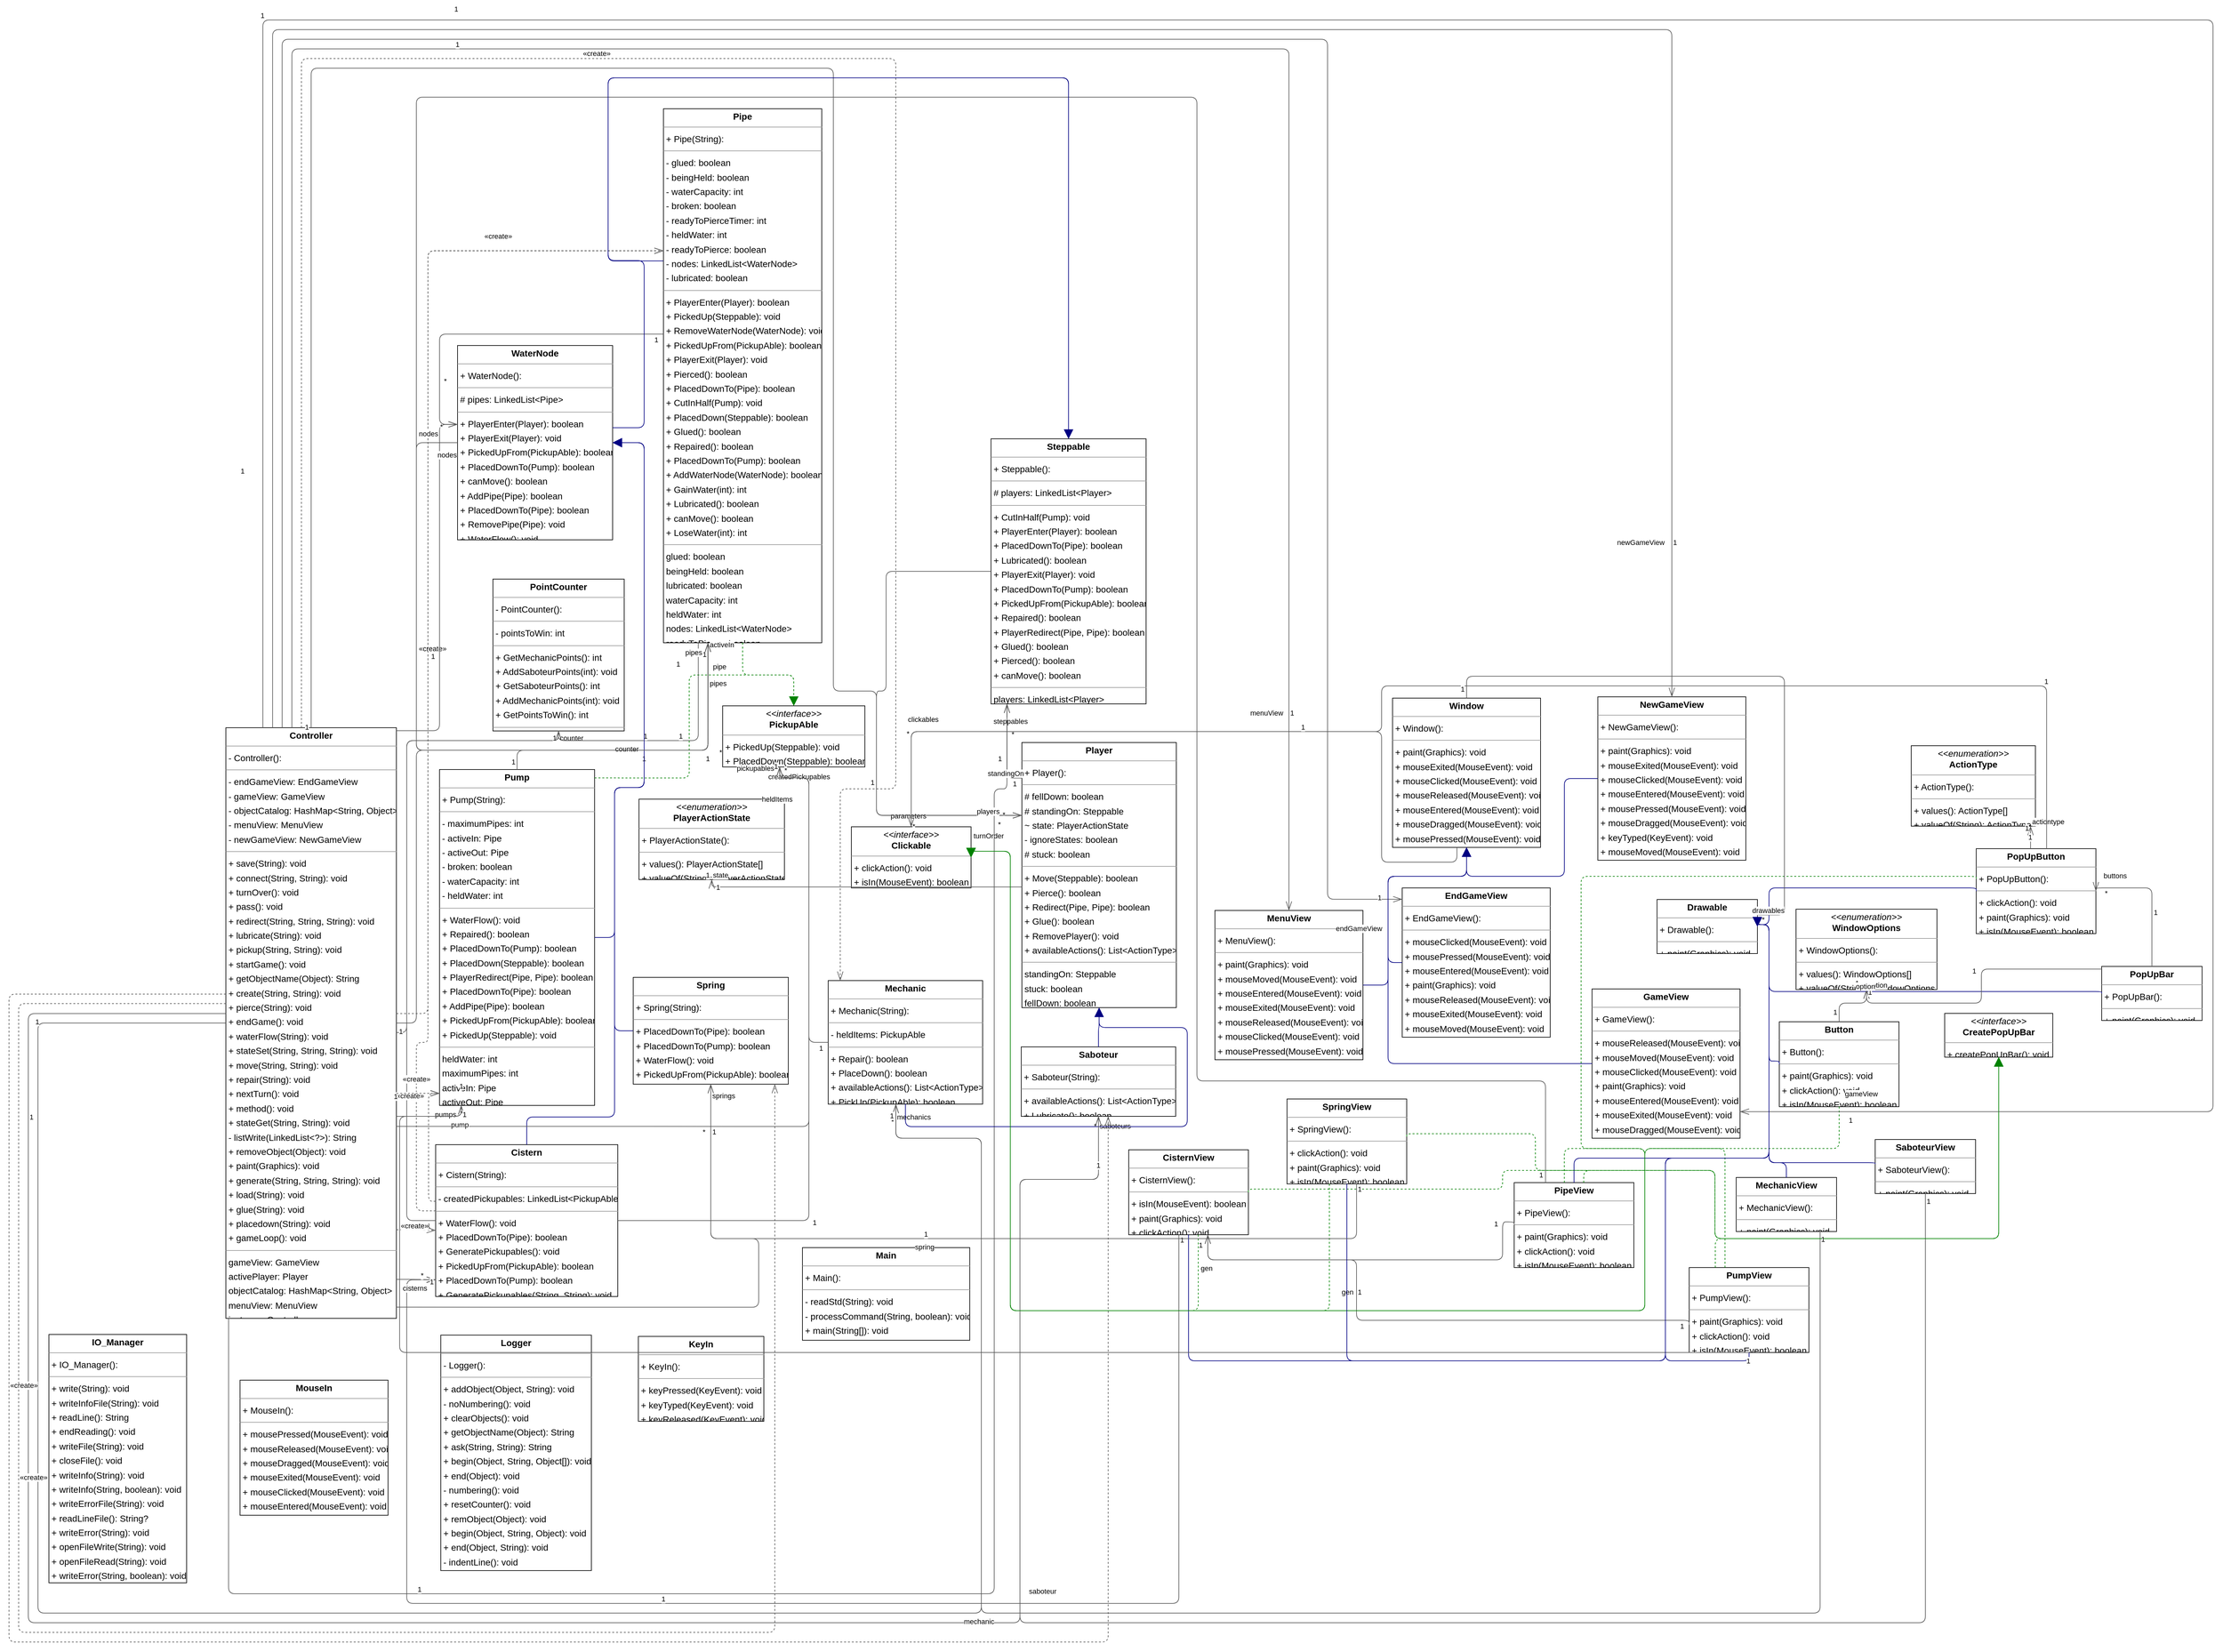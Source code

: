 <mxGraphModel dx="0" dy="0" grid="1" gridSize="10" guides="1" tooltips="1" connect="1" arrows="1" fold="1" page="0" pageScale="1" background="none" math="0" shadow="0">
  <root>
    <mxCell id="0" />
    <mxCell id="1" parent="0" />
    <mxCell id="node1" parent="1" vertex="1" value="&lt;p style=&quot;margin:0px;margin-top:4px;text-align:center;&quot;&gt;&lt;i&gt;&amp;lt;&amp;lt;enumeration&amp;gt;&amp;gt;&lt;/i&gt;&lt;br/&gt;&lt;b&gt;ActionType&lt;/b&gt;&lt;/p&gt;&lt;hr size=&quot;1&quot;/&gt;&lt;p style=&quot;margin:0 0 0 4px;line-height:1.6;&quot;&gt;+ ActionType(): &lt;/p&gt;&lt;hr size=&quot;1&quot;/&gt;&lt;p style=&quot;margin:0 0 0 4px;line-height:1.6;&quot;&gt;+ values(): ActionType[]&lt;br/&gt;+ valueOf(String): ActionType&lt;/p&gt;" style="verticalAlign=top;align=left;overflow=fill;fontSize=14;fontFamily=Helvetica;html=1;rounded=0;shadow=0;comic=0;labelBackgroundColor=none;strokeWidth=1;">
      <mxGeometry x="2810" y="976" width="193" height="125" as="geometry" />
    </mxCell>
    <mxCell id="node29" parent="1" vertex="1" value="&lt;p style=&quot;margin:0px;margin-top:4px;text-align:center;&quot;&gt;&lt;b&gt;Button&lt;/b&gt;&lt;/p&gt;&lt;hr size=&quot;1&quot;/&gt;&lt;p style=&quot;margin:0 0 0 4px;line-height:1.6;&quot;&gt;+ Button(): &lt;/p&gt;&lt;hr size=&quot;1&quot;/&gt;&lt;p style=&quot;margin:0 0 0 4px;line-height:1.6;&quot;&gt;+ paint(Graphics): void&lt;br/&gt;+ clickAction(): void&lt;br/&gt;+ isIn(MouseEvent): boolean&lt;/p&gt;" style="verticalAlign=top;align=left;overflow=fill;fontSize=14;fontFamily=Helvetica;html=1;rounded=0;shadow=0;comic=0;labelBackgroundColor=none;strokeWidth=1;">
      <mxGeometry x="2605" y="1405" width="186" height="132" as="geometry" />
    </mxCell>
    <mxCell id="node31" parent="1" vertex="1" value="&lt;p style=&quot;margin:0px;margin-top:4px;text-align:center;&quot;&gt;&lt;b&gt;Cistern&lt;/b&gt;&lt;/p&gt;&lt;hr size=&quot;1&quot;/&gt;&lt;p style=&quot;margin:0 0 0 4px;line-height:1.6;&quot;&gt;+ Cistern(String): &lt;/p&gt;&lt;hr size=&quot;1&quot;/&gt;&lt;p style=&quot;margin:0 0 0 4px;line-height:1.6;&quot;&gt;- createdPickupables: LinkedList&amp;lt;PickupAble&amp;gt;&lt;/p&gt;&lt;hr size=&quot;1&quot;/&gt;&lt;p style=&quot;margin:0 0 0 4px;line-height:1.6;&quot;&gt;+ WaterFlow(): void&lt;br/&gt;+ PlacedDownTo(Pipe): boolean&lt;br/&gt;+ GeneratePickupables(): void&lt;br/&gt;+ PickedUpFrom(PickupAble): boolean&lt;br/&gt;+ PlacedDownTo(Pump): boolean&lt;br/&gt;+ GeneratePickupables(String, String): void&lt;/p&gt;&lt;hr size=&quot;1&quot;/&gt;&lt;p style=&quot;margin:0 0 0 4px;line-height:1.6;&quot;&gt; createdPickupables: LinkedList&amp;lt;PickupAble&amp;gt;&lt;/p&gt;" style="verticalAlign=top;align=left;overflow=fill;fontSize=14;fontFamily=Helvetica;html=1;rounded=0;shadow=0;comic=0;labelBackgroundColor=none;strokeWidth=1;">
      <mxGeometry x="517" y="1596" width="283" height="236" as="geometry" />
    </mxCell>
    <mxCell id="node7" parent="1" vertex="1" value="&lt;p style=&quot;margin:0px;margin-top:4px;text-align:center;&quot;&gt;&lt;b&gt;CisternView&lt;/b&gt;&lt;/p&gt;&lt;hr size=&quot;1&quot;/&gt;&lt;p style=&quot;margin:0 0 0 4px;line-height:1.6;&quot;&gt;+ CisternView(): &lt;/p&gt;&lt;hr size=&quot;1&quot;/&gt;&lt;p style=&quot;margin:0 0 0 4px;line-height:1.6;&quot;&gt;+ isIn(MouseEvent): boolean&lt;br/&gt;+ paint(Graphics): void&lt;br/&gt;+ clickAction(): void&lt;/p&gt;" style="verticalAlign=top;align=left;overflow=fill;fontSize=14;fontFamily=Helvetica;html=1;rounded=0;shadow=0;comic=0;labelBackgroundColor=none;strokeWidth=1;">
      <mxGeometry x="1594" y="1604" width="186" height="132" as="geometry" />
    </mxCell>
    <mxCell id="node6" parent="1" vertex="1" value="&lt;p style=&quot;margin:0px;margin-top:4px;text-align:center;&quot;&gt;&lt;i&gt;&amp;lt;&amp;lt;interface&amp;gt;&amp;gt;&lt;/i&gt;&lt;br/&gt;&lt;b&gt;Clickable&lt;/b&gt;&lt;/p&gt;&lt;hr size=&quot;1&quot;/&gt;&lt;p style=&quot;margin:0 0 0 4px;line-height:1.6;&quot;&gt;+ clickAction(): void&lt;br/&gt;+ isIn(MouseEvent): boolean&lt;/p&gt;" style="verticalAlign=top;align=left;overflow=fill;fontSize=14;fontFamily=Helvetica;html=1;rounded=0;shadow=0;comic=0;labelBackgroundColor=none;strokeWidth=1;">
      <mxGeometry x="1163" y="1102" width="186" height="95" as="geometry" />
    </mxCell>
    <mxCell id="node33" parent="1" vertex="1" value="&lt;p style=&quot;margin:0px;margin-top:4px;text-align:center;&quot;&gt;&lt;b&gt;Controller&lt;/b&gt;&lt;/p&gt;&lt;hr size=&quot;1&quot;/&gt;&lt;p style=&quot;margin:0 0 0 4px;line-height:1.6;&quot;&gt;- Controller(): &lt;/p&gt;&lt;hr size=&quot;1&quot;/&gt;&lt;p style=&quot;margin:0 0 0 4px;line-height:1.6;&quot;&gt;- endGameView: EndGameView&lt;br/&gt;- gameView: GameView&lt;br/&gt;- objectCatalog: HashMap&amp;lt;String, Object&amp;gt;&lt;br/&gt;- menuView: MenuView&lt;br/&gt;- newGameView: NewGameView&lt;/p&gt;&lt;hr size=&quot;1&quot;/&gt;&lt;p style=&quot;margin:0 0 0 4px;line-height:1.6;&quot;&gt;+ save(String): void&lt;br/&gt;+ connect(String, String): void&lt;br/&gt;+ turnOver(): void&lt;br/&gt;+ pass(): void&lt;br/&gt;+ redirect(String, String, String): void&lt;br/&gt;+ lubricate(String): void&lt;br/&gt;+ pickup(String, String): void&lt;br/&gt;+ startGame(): void&lt;br/&gt;+ getObjectName(Object): String&lt;br/&gt;+ create(String, String): void&lt;br/&gt;+ pierce(String): void&lt;br/&gt;+ endGame(): void&lt;br/&gt;+ waterFlow(String): void&lt;br/&gt;+ stateSet(String, String, String): void&lt;br/&gt;+ move(String, String): void&lt;br/&gt;+ repair(String): void&lt;br/&gt;+ nextTurn(): void&lt;br/&gt;+ method(): void&lt;br/&gt;+ stateGet(String, String): void&lt;br/&gt;- listWrite(LinkedList&amp;lt;?&amp;gt;): String&lt;br/&gt;+ removeObject(Object): void&lt;br/&gt;+ paint(Graphics): void&lt;br/&gt;+ generate(String, String, String): void&lt;br/&gt;+ load(String): void&lt;br/&gt;+ glue(String): void&lt;br/&gt;+ placedown(String): void&lt;br/&gt;+ gameLoop(): void&lt;/p&gt;&lt;hr size=&quot;1&quot;/&gt;&lt;p style=&quot;margin:0 0 0 4px;line-height:1.6;&quot;&gt; gameView: GameView&lt;br/&gt; activePlayer: Player&lt;br/&gt; objectCatalog: HashMap&amp;lt;String, Object&amp;gt;&lt;br/&gt; menuView: MenuView&lt;br/&gt; instance: Controller&lt;br/&gt; endGameView: EndGameView&lt;br/&gt; newGameView: NewGameView&lt;/p&gt;" style="verticalAlign=top;align=left;overflow=fill;fontSize=14;fontFamily=Helvetica;html=1;rounded=0;shadow=0;comic=0;labelBackgroundColor=none;strokeWidth=1;">
      <mxGeometry x="191" y="948" width="265" height="918" as="geometry" />
    </mxCell>
    <mxCell id="node24" parent="1" vertex="1" value="&lt;p style=&quot;margin:0px;margin-top:4px;text-align:center;&quot;&gt;&lt;i&gt;&amp;lt;&amp;lt;interface&amp;gt;&amp;gt;&lt;/i&gt;&lt;br/&gt;&lt;b&gt;CreatePopUpBar&lt;/b&gt;&lt;/p&gt;&lt;hr size=&quot;1&quot;/&gt;&lt;p style=&quot;margin:0 0 0 4px;line-height:1.6;&quot;&gt;+ createPopUpBar(): void&lt;/p&gt;" style="verticalAlign=top;align=left;overflow=fill;fontSize=14;fontFamily=Helvetica;html=1;rounded=0;shadow=0;comic=0;labelBackgroundColor=none;strokeWidth=1;">
      <mxGeometry x="2862" y="1392" width="168" height="68" as="geometry" />
    </mxCell>
    <mxCell id="node18" parent="1" vertex="1" value="&lt;p style=&quot;margin:0px;margin-top:4px;text-align:center;&quot;&gt;&lt;b&gt;Drawable&lt;/b&gt;&lt;/p&gt;&lt;hr size=&quot;1&quot;/&gt;&lt;p style=&quot;margin:0 0 0 4px;line-height:1.6;&quot;&gt;+ Drawable(): &lt;/p&gt;&lt;hr size=&quot;1&quot;/&gt;&lt;p style=&quot;margin:0 0 0 4px;line-height:1.6;&quot;&gt;+ paint(Graphics): void&lt;/p&gt;" style="verticalAlign=top;align=left;overflow=fill;fontSize=14;fontFamily=Helvetica;html=1;rounded=0;shadow=0;comic=0;labelBackgroundColor=none;strokeWidth=1;">
      <mxGeometry x="2415" y="1215" width="156" height="84" as="geometry" />
    </mxCell>
    <mxCell id="node13" parent="1" vertex="1" value="&lt;p style=&quot;margin:0px;margin-top:4px;text-align:center;&quot;&gt;&lt;b&gt;EndGameView&lt;/b&gt;&lt;/p&gt;&lt;hr size=&quot;1&quot;/&gt;&lt;p style=&quot;margin:0 0 0 4px;line-height:1.6;&quot;&gt;+ EndGameView(): &lt;/p&gt;&lt;hr size=&quot;1&quot;/&gt;&lt;p style=&quot;margin:0 0 0 4px;line-height:1.6;&quot;&gt;+ mouseClicked(MouseEvent): void&lt;br/&gt;+ mousePressed(MouseEvent): void&lt;br/&gt;+ mouseEntered(MouseEvent): void&lt;br/&gt;+ paint(Graphics): void&lt;br/&gt;+ mouseReleased(MouseEvent): void&lt;br/&gt;+ mouseExited(MouseEvent): void&lt;br/&gt;+ mouseMoved(MouseEvent): void&lt;br/&gt;+ mouseDragged(MouseEvent): void&lt;/p&gt;" style="verticalAlign=top;align=left;overflow=fill;fontSize=14;fontFamily=Helvetica;html=1;rounded=0;shadow=0;comic=0;labelBackgroundColor=none;strokeWidth=1;">
      <mxGeometry x="2019" y="1197" width="230" height="232" as="geometry" />
    </mxCell>
    <mxCell id="node23" parent="1" vertex="1" value="&lt;p style=&quot;margin:0px;margin-top:4px;text-align:center;&quot;&gt;&lt;b&gt;GameView&lt;/b&gt;&lt;/p&gt;&lt;hr size=&quot;1&quot;/&gt;&lt;p style=&quot;margin:0 0 0 4px;line-height:1.6;&quot;&gt;+ GameView(): &lt;/p&gt;&lt;hr size=&quot;1&quot;/&gt;&lt;p style=&quot;margin:0 0 0 4px;line-height:1.6;&quot;&gt;+ mouseReleased(MouseEvent): void&lt;br/&gt;+ mouseMoved(MouseEvent): void&lt;br/&gt;+ mouseClicked(MouseEvent): void&lt;br/&gt;+ paint(Graphics): void&lt;br/&gt;+ mouseEntered(MouseEvent): void&lt;br/&gt;+ mouseExited(MouseEvent): void&lt;br/&gt;+ mouseDragged(MouseEvent): void&lt;br/&gt;+ mousePressed(MouseEvent): void&lt;/p&gt;" style="verticalAlign=top;align=left;overflow=fill;fontSize=14;fontFamily=Helvetica;html=1;rounded=0;shadow=0;comic=0;labelBackgroundColor=none;strokeWidth=1;">
      <mxGeometry x="2314" y="1354" width="230" height="232" as="geometry" />
    </mxCell>
    <mxCell id="node16" parent="1" vertex="1" value="&lt;p style=&quot;margin:0px;margin-top:4px;text-align:center;&quot;&gt;&lt;b&gt;IO_Manager&lt;/b&gt;&lt;/p&gt;&lt;hr size=&quot;1&quot;/&gt;&lt;p style=&quot;margin:0 0 0 4px;line-height:1.6;&quot;&gt;+ IO_Manager(): &lt;/p&gt;&lt;hr size=&quot;1&quot;/&gt;&lt;p style=&quot;margin:0 0 0 4px;line-height:1.6;&quot;&gt;+ write(String): void&lt;br/&gt;+ writeInfoFile(String): void&lt;br/&gt;+ readLine(): String&lt;br/&gt;+ endReading(): void&lt;br/&gt;+ writeFile(String): void&lt;br/&gt;+ closeFile(): void&lt;br/&gt;+ writeInfo(String): void&lt;br/&gt;+ writeInfo(String, boolean): void&lt;br/&gt;+ writeErrorFile(String): void&lt;br/&gt;+ readLineFile(): String?&lt;br/&gt;+ writeError(String): void&lt;br/&gt;+ openFileWrite(String): void&lt;br/&gt;+ openFileRead(String): void&lt;br/&gt;+ writeError(String, boolean): void&lt;br/&gt;+ write(String, boolean): void&lt;/p&gt;" style="verticalAlign=top;align=left;overflow=fill;fontSize=14;fontFamily=Helvetica;html=1;rounded=0;shadow=0;comic=0;labelBackgroundColor=none;strokeWidth=1;">
      <mxGeometry x="-84" y="1891" width="214" height="386" as="geometry" />
    </mxCell>
    <mxCell id="node20" parent="1" vertex="1" value="&lt;p style=&quot;margin:0px;margin-top:4px;text-align:center;&quot;&gt;&lt;b&gt;KeyIn&lt;/b&gt;&lt;/p&gt;&lt;hr size=&quot;1&quot;/&gt;&lt;p style=&quot;margin:0 0 0 4px;line-height:1.6;&quot;&gt;+ KeyIn(): &lt;/p&gt;&lt;hr size=&quot;1&quot;/&gt;&lt;p style=&quot;margin:0 0 0 4px;line-height:1.6;&quot;&gt;+ keyPressed(KeyEvent): void&lt;br/&gt;+ keyTyped(KeyEvent): void&lt;br/&gt;+ keyReleased(KeyEvent): void&lt;/p&gt;" style="verticalAlign=top;align=left;overflow=fill;fontSize=14;fontFamily=Helvetica;html=1;rounded=0;shadow=0;comic=0;labelBackgroundColor=none;strokeWidth=1;">
      <mxGeometry x="832" y="1894" width="195" height="132" as="geometry" />
    </mxCell>
    <mxCell id="node28" parent="1" vertex="1" value="&lt;p style=&quot;margin:0px;margin-top:4px;text-align:center;&quot;&gt;&lt;b&gt;Logger&lt;/b&gt;&lt;/p&gt;&lt;hr size=&quot;1&quot;/&gt;&lt;p style=&quot;margin:0 0 0 4px;line-height:1.6;&quot;&gt;- Logger(): &lt;/p&gt;&lt;hr size=&quot;1&quot;/&gt;&lt;p style=&quot;margin:0 0 0 4px;line-height:1.6;&quot;&gt;+ addObject(Object, String): void&lt;br/&gt;- noNumbering(): void&lt;br/&gt;+ clearObjects(): void&lt;br/&gt;+ getObjectName(Object): String&lt;br/&gt;+ ask(String, String): String&lt;br/&gt;+ begin(Object, String, Object[]): void&lt;br/&gt;+ end(Object): void&lt;br/&gt;- numbering(): void&lt;br/&gt;+ resetCounter(): void&lt;br/&gt;+ remObject(Object): void&lt;br/&gt;+ begin(Object, String, Object): void&lt;br/&gt;+ end(Object, String): void&lt;br/&gt;- indentLine(): void&lt;/p&gt;&lt;hr size=&quot;1&quot;/&gt;&lt;p style=&quot;margin:0 0 0 4px;line-height:1.6;&quot;&gt; instance: Logger&lt;/p&gt;" style="verticalAlign=top;align=left;overflow=fill;fontSize=14;fontFamily=Helvetica;html=1;rounded=0;shadow=0;comic=0;labelBackgroundColor=none;strokeWidth=1;">
      <mxGeometry x="525" y="1892" width="234" height="366" as="geometry" />
    </mxCell>
    <mxCell id="node22" parent="1" vertex="1" value="&lt;p style=&quot;margin:0px;margin-top:4px;text-align:center;&quot;&gt;&lt;b&gt;Main&lt;/b&gt;&lt;/p&gt;&lt;hr size=&quot;1&quot;/&gt;&lt;p style=&quot;margin:0 0 0 4px;line-height:1.6;&quot;&gt;+ Main(): &lt;/p&gt;&lt;hr size=&quot;1&quot;/&gt;&lt;p style=&quot;margin:0 0 0 4px;line-height:1.6;&quot;&gt;- readStd(String): void&lt;br/&gt;- processCommand(String, boolean): void&lt;br/&gt;+ main(String[]): void&lt;br/&gt;- readFile(String, String): void&lt;/p&gt;" style="verticalAlign=top;align=left;overflow=fill;fontSize=14;fontFamily=Helvetica;html=1;rounded=0;shadow=0;comic=0;labelBackgroundColor=none;strokeWidth=1;">
      <mxGeometry x="1087" y="1756" width="260" height="144" as="geometry" />
    </mxCell>
    <mxCell id="node2" parent="1" vertex="1" value="&lt;p style=&quot;margin:0px;margin-top:4px;text-align:center;&quot;&gt;&lt;b&gt;Mechanic&lt;/b&gt;&lt;/p&gt;&lt;hr size=&quot;1&quot;/&gt;&lt;p style=&quot;margin:0 0 0 4px;line-height:1.6;&quot;&gt;+ Mechanic(String): &lt;/p&gt;&lt;hr size=&quot;1&quot;/&gt;&lt;p style=&quot;margin:0 0 0 4px;line-height:1.6;&quot;&gt;- heldItems: PickupAble&lt;/p&gt;&lt;hr size=&quot;1&quot;/&gt;&lt;p style=&quot;margin:0 0 0 4px;line-height:1.6;&quot;&gt;+ Repair(): boolean&lt;br/&gt;+ PlaceDown(): boolean&lt;br/&gt;+ availableActions(): List&amp;lt;ActionType&amp;gt;&lt;br/&gt;+ PickUp(PickupAble): boolean&lt;/p&gt;&lt;hr size=&quot;1&quot;/&gt;&lt;p style=&quot;margin:0 0 0 4px;line-height:1.6;&quot;&gt; heldItems: PickupAble&lt;/p&gt;" style="verticalAlign=top;align=left;overflow=fill;fontSize=14;fontFamily=Helvetica;html=1;rounded=0;shadow=0;comic=0;labelBackgroundColor=none;strokeWidth=1;">
      <mxGeometry x="1127" y="1341" width="240" height="192" as="geometry" />
    </mxCell>
    <mxCell id="node30" parent="1" vertex="1" value="&lt;p style=&quot;margin:0px;margin-top:4px;text-align:center;&quot;&gt;&lt;b&gt;MechanicView&lt;/b&gt;&lt;/p&gt;&lt;hr size=&quot;1&quot;/&gt;&lt;p style=&quot;margin:0 0 0 4px;line-height:1.6;&quot;&gt;+ MechanicView(): &lt;/p&gt;&lt;hr size=&quot;1&quot;/&gt;&lt;p style=&quot;margin:0 0 0 4px;line-height:1.6;&quot;&gt;+ paint(Graphics): void&lt;/p&gt;" style="verticalAlign=top;align=left;overflow=fill;fontSize=14;fontFamily=Helvetica;html=1;rounded=0;shadow=0;comic=0;labelBackgroundColor=none;strokeWidth=1;">
      <mxGeometry x="2538" y="1647" width="156" height="84" as="geometry" />
    </mxCell>
    <mxCell id="node12" parent="1" vertex="1" value="&lt;p style=&quot;margin:0px;margin-top:4px;text-align:center;&quot;&gt;&lt;b&gt;MenuView&lt;/b&gt;&lt;/p&gt;&lt;hr size=&quot;1&quot;/&gt;&lt;p style=&quot;margin:0 0 0 4px;line-height:1.6;&quot;&gt;+ MenuView(): &lt;/p&gt;&lt;hr size=&quot;1&quot;/&gt;&lt;p style=&quot;margin:0 0 0 4px;line-height:1.6;&quot;&gt;+ paint(Graphics): void&lt;br/&gt;+ mouseMoved(MouseEvent): void&lt;br/&gt;+ mouseEntered(MouseEvent): void&lt;br/&gt;+ mouseExited(MouseEvent): void&lt;br/&gt;+ mouseReleased(MouseEvent): void&lt;br/&gt;+ mouseClicked(MouseEvent): void&lt;br/&gt;+ mousePressed(MouseEvent): void&lt;br/&gt;+ mouseDragged(MouseEvent): void&lt;/p&gt;" style="verticalAlign=top;align=left;overflow=fill;fontSize=14;fontFamily=Helvetica;html=1;rounded=0;shadow=0;comic=0;labelBackgroundColor=none;strokeWidth=1;">
      <mxGeometry x="1728" y="1232" width="230" height="232" as="geometry" />
    </mxCell>
    <mxCell id="node3" parent="1" vertex="1" value="&lt;p style=&quot;margin:0px;margin-top:4px;text-align:center;&quot;&gt;&lt;b&gt;MouseIn&lt;/b&gt;&lt;/p&gt;&lt;hr size=&quot;1&quot;/&gt;&lt;p style=&quot;margin:0 0 0 4px;line-height:1.6;&quot;&gt;+ MouseIn(): &lt;/p&gt;&lt;hr size=&quot;1&quot;/&gt;&lt;p style=&quot;margin:0 0 0 4px;line-height:1.6;&quot;&gt;+ mousePressed(MouseEvent): void&lt;br/&gt;+ mouseReleased(MouseEvent): void&lt;br/&gt;+ mouseDragged(MouseEvent): void&lt;br/&gt;+ mouseExited(MouseEvent): void&lt;br/&gt;+ mouseClicked(MouseEvent): void&lt;br/&gt;+ mouseEntered(MouseEvent): void&lt;br/&gt;+ mouseMoved(MouseEvent): void&lt;/p&gt;" style="verticalAlign=top;align=left;overflow=fill;fontSize=14;fontFamily=Helvetica;html=1;rounded=0;shadow=0;comic=0;labelBackgroundColor=none;strokeWidth=1;">
      <mxGeometry x="213" y="1962" width="230" height="210" as="geometry" />
    </mxCell>
    <mxCell id="node25" parent="1" vertex="1" value="&lt;p style=&quot;margin:0px;margin-top:4px;text-align:center;&quot;&gt;&lt;b&gt;NewGameView&lt;/b&gt;&lt;/p&gt;&lt;hr size=&quot;1&quot;/&gt;&lt;p style=&quot;margin:0 0 0 4px;line-height:1.6;&quot;&gt;+ NewGameView(): &lt;/p&gt;&lt;hr size=&quot;1&quot;/&gt;&lt;p style=&quot;margin:0 0 0 4px;line-height:1.6;&quot;&gt;+ paint(Graphics): void&lt;br/&gt;+ mouseExited(MouseEvent): void&lt;br/&gt;+ mouseClicked(MouseEvent): void&lt;br/&gt;+ mouseEntered(MouseEvent): void&lt;br/&gt;+ mousePressed(MouseEvent): void&lt;br/&gt;+ mouseDragged(MouseEvent): void&lt;br/&gt;+ keyTyped(KeyEvent): void&lt;br/&gt;+ mouseMoved(MouseEvent): void&lt;br/&gt;+ mouseReleased(MouseEvent): void&lt;/p&gt;" style="verticalAlign=top;align=left;overflow=fill;fontSize=14;fontFamily=Helvetica;html=1;rounded=0;shadow=0;comic=0;labelBackgroundColor=none;strokeWidth=1;">
      <mxGeometry x="2323" y="900" width="230" height="254" as="geometry" />
    </mxCell>
    <mxCell id="node21" parent="1" vertex="1" value="&lt;p style=&quot;margin:0px;margin-top:4px;text-align:center;&quot;&gt;&lt;i&gt;&amp;lt;&amp;lt;interface&amp;gt;&amp;gt;&lt;/i&gt;&lt;br/&gt;&lt;b&gt;PickupAble&lt;/b&gt;&lt;/p&gt;&lt;hr size=&quot;1&quot;/&gt;&lt;p style=&quot;margin:0 0 0 4px;line-height:1.6;&quot;&gt;+ PickedUp(Steppable): void&lt;br/&gt;+ PlacedDown(Steppable): boolean&lt;/p&gt;" style="verticalAlign=top;align=left;overflow=fill;fontSize=14;fontFamily=Helvetica;html=1;rounded=0;shadow=0;comic=0;labelBackgroundColor=none;strokeWidth=1;">
      <mxGeometry x="963" y="914" width="221" height="95" as="geometry" />
    </mxCell>
    <mxCell id="node5" parent="1" vertex="1" value="&lt;p style=&quot;margin:0px;margin-top:4px;text-align:center;&quot;&gt;&lt;b&gt;Pipe&lt;/b&gt;&lt;/p&gt;&lt;hr size=&quot;1&quot;/&gt;&lt;p style=&quot;margin:0 0 0 4px;line-height:1.6;&quot;&gt;+ Pipe(String): &lt;/p&gt;&lt;hr size=&quot;1&quot;/&gt;&lt;p style=&quot;margin:0 0 0 4px;line-height:1.6;&quot;&gt;- glued: boolean&lt;br/&gt;- beingHeld: boolean&lt;br/&gt;- waterCapacity: int&lt;br/&gt;- broken: boolean&lt;br/&gt;- readyToPierceTimer: int&lt;br/&gt;- heldWater: int&lt;br/&gt;- readyToPierce: boolean&lt;br/&gt;- nodes: LinkedList&amp;lt;WaterNode&amp;gt;&lt;br/&gt;- lubricated: boolean&lt;/p&gt;&lt;hr size=&quot;1&quot;/&gt;&lt;p style=&quot;margin:0 0 0 4px;line-height:1.6;&quot;&gt;+ PlayerEnter(Player): boolean&lt;br/&gt;+ PickedUp(Steppable): void&lt;br/&gt;+ RemoveWaterNode(WaterNode): void&lt;br/&gt;+ PickedUpFrom(PickupAble): boolean&lt;br/&gt;+ PlayerExit(Player): void&lt;br/&gt;+ Pierced(): boolean&lt;br/&gt;+ PlacedDownTo(Pipe): boolean&lt;br/&gt;+ CutInHalf(Pump): void&lt;br/&gt;+ PlacedDown(Steppable): boolean&lt;br/&gt;+ Glued(): boolean&lt;br/&gt;+ Repaired(): boolean&lt;br/&gt;+ PlacedDownTo(Pump): boolean&lt;br/&gt;+ AddWaterNode(WaterNode): boolean&lt;br/&gt;+ GainWater(int): int&lt;br/&gt;+ Lubricated(): boolean&lt;br/&gt;+ canMove(): boolean&lt;br/&gt;+ LoseWater(int): int&lt;/p&gt;&lt;hr size=&quot;1&quot;/&gt;&lt;p style=&quot;margin:0 0 0 4px;line-height:1.6;&quot;&gt; glued: boolean&lt;br/&gt; beingHeld: boolean&lt;br/&gt; lubricated: boolean&lt;br/&gt; waterCapacity: int&lt;br/&gt; heldWater: int&lt;br/&gt; nodes: LinkedList&amp;lt;WaterNode&amp;gt;&lt;br/&gt; readyToPierce: boolean&lt;br/&gt; readyToPierceTimer: int&lt;br/&gt; broken: boolean&lt;/p&gt;" style="verticalAlign=top;align=left;overflow=fill;fontSize=14;fontFamily=Helvetica;html=1;rounded=0;shadow=0;comic=0;labelBackgroundColor=none;strokeWidth=1;">
      <mxGeometry x="871" y="-14" width="246" height="830" as="geometry" />
    </mxCell>
    <mxCell id="node34" parent="1" vertex="1" value="&lt;p style=&quot;margin:0px;margin-top:4px;text-align:center;&quot;&gt;&lt;b&gt;PipeView&lt;/b&gt;&lt;/p&gt;&lt;hr size=&quot;1&quot;/&gt;&lt;p style=&quot;margin:0 0 0 4px;line-height:1.6;&quot;&gt;+ PipeView(): &lt;/p&gt;&lt;hr size=&quot;1&quot;/&gt;&lt;p style=&quot;margin:0 0 0 4px;line-height:1.6;&quot;&gt;+ paint(Graphics): void&lt;br/&gt;+ clickAction(): void&lt;br/&gt;+ isIn(MouseEvent): boolean&lt;/p&gt;" style="verticalAlign=top;align=left;overflow=fill;fontSize=14;fontFamily=Helvetica;html=1;rounded=0;shadow=0;comic=0;labelBackgroundColor=none;strokeWidth=1;">
      <mxGeometry x="2193" y="1655" width="186" height="132" as="geometry" />
    </mxCell>
    <mxCell id="node10" parent="1" vertex="1" value="&lt;p style=&quot;margin:0px;margin-top:4px;text-align:center;&quot;&gt;&lt;b&gt;Player&lt;/b&gt;&lt;/p&gt;&lt;hr size=&quot;1&quot;/&gt;&lt;p style=&quot;margin:0 0 0 4px;line-height:1.6;&quot;&gt;+ Player(): &lt;/p&gt;&lt;hr size=&quot;1&quot;/&gt;&lt;p style=&quot;margin:0 0 0 4px;line-height:1.6;&quot;&gt;# fellDown: boolean&lt;br/&gt;# standingOn: Steppable&lt;br/&gt;~ state: PlayerActionState&lt;br/&gt;- ignoreStates: boolean&lt;br/&gt;# stuck: boolean&lt;/p&gt;&lt;hr size=&quot;1&quot;/&gt;&lt;p style=&quot;margin:0 0 0 4px;line-height:1.6;&quot;&gt;+ Move(Steppable): boolean&lt;br/&gt;+ Pierce(): boolean&lt;br/&gt;+ Redirect(Pipe, Pipe): boolean&lt;br/&gt;+ Glue(): boolean&lt;br/&gt;+ RemovePlayer(): void&lt;br/&gt;+ availableActions(): List&amp;lt;ActionType&amp;gt;&lt;/p&gt;&lt;hr size=&quot;1&quot;/&gt;&lt;p style=&quot;margin:0 0 0 4px;line-height:1.6;&quot;&gt; standingOn: Steppable&lt;br/&gt; stuck: boolean&lt;br/&gt; fellDown: boolean&lt;br/&gt; state: PlayerActionState&lt;br/&gt; ignoreStates: boolean&lt;/p&gt;" style="verticalAlign=top;align=left;overflow=fill;fontSize=14;fontFamily=Helvetica;html=1;rounded=0;shadow=0;comic=0;labelBackgroundColor=none;strokeWidth=1;">
      <mxGeometry x="1428" y="971" width="240" height="412" as="geometry" />
    </mxCell>
    <mxCell id="node19" parent="1" vertex="1" value="&lt;p style=&quot;margin:0px;margin-top:4px;text-align:center;&quot;&gt;&lt;i&gt;&amp;lt;&amp;lt;enumeration&amp;gt;&amp;gt;&lt;/i&gt;&lt;br/&gt;&lt;b&gt;PlayerActionState&lt;/b&gt;&lt;/p&gt;&lt;hr size=&quot;1&quot;/&gt;&lt;p style=&quot;margin:0 0 0 4px;line-height:1.6;&quot;&gt;+ PlayerActionState(): &lt;/p&gt;&lt;hr size=&quot;1&quot;/&gt;&lt;p style=&quot;margin:0 0 0 4px;line-height:1.6;&quot;&gt;+ values(): PlayerActionState[]&lt;br/&gt;+ valueOf(String): PlayerActionState&lt;/p&gt;" style="verticalAlign=top;align=left;overflow=fill;fontSize=14;fontFamily=Helvetica;html=1;rounded=0;shadow=0;comic=0;labelBackgroundColor=none;strokeWidth=1;">
      <mxGeometry x="833" y="1059" width="226" height="125" as="geometry" />
    </mxCell>
    <mxCell id="node36" parent="1" vertex="1" value="&lt;p style=&quot;margin:0px;margin-top:4px;text-align:center;&quot;&gt;&lt;b&gt;PointCounter&lt;/b&gt;&lt;/p&gt;&lt;hr size=&quot;1&quot;/&gt;&lt;p style=&quot;margin:0 0 0 4px;line-height:1.6;&quot;&gt;- PointCounter(): &lt;/p&gt;&lt;hr size=&quot;1&quot;/&gt;&lt;p style=&quot;margin:0 0 0 4px;line-height:1.6;&quot;&gt;- pointsToWin: int&lt;/p&gt;&lt;hr size=&quot;1&quot;/&gt;&lt;p style=&quot;margin:0 0 0 4px;line-height:1.6;&quot;&gt;+ GetMechanicPoints(): int&lt;br/&gt;+ AddSaboteurPoints(int): void&lt;br/&gt;+ GetSaboteurPoints(): int&lt;br/&gt;+ AddMechanicPoints(int): void&lt;br/&gt;+ GetPointsToWin(): int&lt;/p&gt;&lt;hr size=&quot;1&quot;/&gt;&lt;p style=&quot;margin:0 0 0 4px;line-height:1.6;&quot;&gt; pointsToWin: int&lt;br/&gt; instance: PointCounter&lt;/p&gt;" style="verticalAlign=top;align=left;overflow=fill;fontSize=14;fontFamily=Helvetica;html=1;rounded=0;shadow=0;comic=0;labelBackgroundColor=none;strokeWidth=1;">
      <mxGeometry x="606" y="717" width="204" height="236" as="geometry" />
    </mxCell>
    <mxCell id="node27" parent="1" vertex="1" value="&lt;p style=&quot;margin:0px;margin-top:4px;text-align:center;&quot;&gt;&lt;b&gt;PopUpBar&lt;/b&gt;&lt;/p&gt;&lt;hr size=&quot;1&quot;/&gt;&lt;p style=&quot;margin:0 0 0 4px;line-height:1.6;&quot;&gt;+ PopUpBar(): &lt;/p&gt;&lt;hr size=&quot;1&quot;/&gt;&lt;p style=&quot;margin:0 0 0 4px;line-height:1.6;&quot;&gt;+ paint(Graphics): void&lt;/p&gt;" style="verticalAlign=top;align=left;overflow=fill;fontSize=14;fontFamily=Helvetica;html=1;rounded=0;shadow=0;comic=0;labelBackgroundColor=none;strokeWidth=1;">
      <mxGeometry x="3106" y="1319" width="156" height="84" as="geometry" />
    </mxCell>
    <mxCell id="node17" parent="1" vertex="1" value="&lt;p style=&quot;margin:0px;margin-top:4px;text-align:center;&quot;&gt;&lt;b&gt;PopUpButton&lt;/b&gt;&lt;/p&gt;&lt;hr size=&quot;1&quot;/&gt;&lt;p style=&quot;margin:0 0 0 4px;line-height:1.6;&quot;&gt;+ PopUpButton(): &lt;/p&gt;&lt;hr size=&quot;1&quot;/&gt;&lt;p style=&quot;margin:0 0 0 4px;line-height:1.6;&quot;&gt;+ clickAction(): void&lt;br/&gt;+ paint(Graphics): void&lt;br/&gt;+ isIn(MouseEvent): boolean&lt;/p&gt;" style="verticalAlign=top;align=left;overflow=fill;fontSize=14;fontFamily=Helvetica;html=1;rounded=0;shadow=0;comic=0;labelBackgroundColor=none;strokeWidth=1;">
      <mxGeometry x="2911" y="1136" width="186" height="132" as="geometry" />
    </mxCell>
    <mxCell id="node0" parent="1" vertex="1" value="&lt;p style=&quot;margin:0px;margin-top:4px;text-align:center;&quot;&gt;&lt;b&gt;Pump&lt;/b&gt;&lt;/p&gt;&lt;hr size=&quot;1&quot;/&gt;&lt;p style=&quot;margin:0 0 0 4px;line-height:1.6;&quot;&gt;+ Pump(String): &lt;/p&gt;&lt;hr size=&quot;1&quot;/&gt;&lt;p style=&quot;margin:0 0 0 4px;line-height:1.6;&quot;&gt;- maximumPipes: int&lt;br/&gt;- activeIn: Pipe&lt;br/&gt;- activeOut: Pipe&lt;br/&gt;- broken: boolean&lt;br/&gt;- waterCapacity: int&lt;br/&gt;- heldWater: int&lt;/p&gt;&lt;hr size=&quot;1&quot;/&gt;&lt;p style=&quot;margin:0 0 0 4px;line-height:1.6;&quot;&gt;+ WaterFlow(): void&lt;br/&gt;+ Repaired(): boolean&lt;br/&gt;+ PlacedDownTo(Pump): boolean&lt;br/&gt;+ PlacedDown(Steppable): boolean&lt;br/&gt;+ PlayerRedirect(Pipe, Pipe): boolean&lt;br/&gt;+ PlacedDownTo(Pipe): boolean&lt;br/&gt;+ AddPipe(Pipe): boolean&lt;br/&gt;+ PickedUpFrom(PickupAble): boolean&lt;br/&gt;+ PickedUp(Steppable): void&lt;/p&gt;&lt;hr size=&quot;1&quot;/&gt;&lt;p style=&quot;margin:0 0 0 4px;line-height:1.6;&quot;&gt; heldWater: int&lt;br/&gt; maximumPipes: int&lt;br/&gt; activeIn: Pipe&lt;br/&gt; activeOut: Pipe&lt;br/&gt; broken: boolean&lt;br/&gt; waterCapacity: int&lt;/p&gt;" style="verticalAlign=top;align=left;overflow=fill;fontSize=14;fontFamily=Helvetica;html=1;rounded=0;shadow=0;comic=0;labelBackgroundColor=none;strokeWidth=1;">
      <mxGeometry x="523" y="1013" width="241" height="522" as="geometry" />
    </mxCell>
    <mxCell id="node8" parent="1" vertex="1" value="&lt;p style=&quot;margin:0px;margin-top:4px;text-align:center;&quot;&gt;&lt;b&gt;PumpView&lt;/b&gt;&lt;/p&gt;&lt;hr size=&quot;1&quot;/&gt;&lt;p style=&quot;margin:0 0 0 4px;line-height:1.6;&quot;&gt;+ PumpView(): &lt;/p&gt;&lt;hr size=&quot;1&quot;/&gt;&lt;p style=&quot;margin:0 0 0 4px;line-height:1.6;&quot;&gt;+ paint(Graphics): void&lt;br/&gt;+ clickAction(): void&lt;br/&gt;+ isIn(MouseEvent): boolean&lt;/p&gt;" style="verticalAlign=top;align=left;overflow=fill;fontSize=14;fontFamily=Helvetica;html=1;rounded=0;shadow=0;comic=0;labelBackgroundColor=none;strokeWidth=1;">
      <mxGeometry x="2465" y="1787" width="186" height="132" as="geometry" />
    </mxCell>
    <mxCell id="node14" parent="1" vertex="1" value="&lt;p style=&quot;margin:0px;margin-top:4px;text-align:center;&quot;&gt;&lt;b&gt;Saboteur&lt;/b&gt;&lt;/p&gt;&lt;hr size=&quot;1&quot;/&gt;&lt;p style=&quot;margin:0 0 0 4px;line-height:1.6;&quot;&gt;+ Saboteur(String): &lt;/p&gt;&lt;hr size=&quot;1&quot;/&gt;&lt;p style=&quot;margin:0 0 0 4px;line-height:1.6;&quot;&gt;+ availableActions(): List&amp;lt;ActionType&amp;gt;&lt;br/&gt;+ Lubricate(): boolean&lt;/p&gt;" style="verticalAlign=top;align=left;overflow=fill;fontSize=14;fontFamily=Helvetica;html=1;rounded=0;shadow=0;comic=0;labelBackgroundColor=none;strokeWidth=1;">
      <mxGeometry x="1427" y="1444" width="240" height="108" as="geometry" />
    </mxCell>
    <mxCell id="node15" parent="1" vertex="1" value="&lt;p style=&quot;margin:0px;margin-top:4px;text-align:center;&quot;&gt;&lt;b&gt;SaboteurView&lt;/b&gt;&lt;/p&gt;&lt;hr size=&quot;1&quot;/&gt;&lt;p style=&quot;margin:0 0 0 4px;line-height:1.6;&quot;&gt;+ SaboteurView(): &lt;/p&gt;&lt;hr size=&quot;1&quot;/&gt;&lt;p style=&quot;margin:0 0 0 4px;line-height:1.6;&quot;&gt;+ paint(Graphics): void&lt;/p&gt;" style="verticalAlign=top;align=left;overflow=fill;fontSize=14;fontFamily=Helvetica;html=1;rounded=0;shadow=0;comic=0;labelBackgroundColor=none;strokeWidth=1;">
      <mxGeometry x="2754" y="1588" width="156" height="84" as="geometry" />
    </mxCell>
    <mxCell id="node26" parent="1" vertex="1" value="&lt;p style=&quot;margin:0px;margin-top:4px;text-align:center;&quot;&gt;&lt;b&gt;Spring&lt;/b&gt;&lt;/p&gt;&lt;hr size=&quot;1&quot;/&gt;&lt;p style=&quot;margin:0 0 0 4px;line-height:1.6;&quot;&gt;+ Spring(String): &lt;/p&gt;&lt;hr size=&quot;1&quot;/&gt;&lt;p style=&quot;margin:0 0 0 4px;line-height:1.6;&quot;&gt;+ PlacedDownTo(Pipe): boolean&lt;br/&gt;+ PlacedDownTo(Pump): boolean&lt;br/&gt;+ WaterFlow(): void&lt;br/&gt;+ PickedUpFrom(PickupAble): boolean&lt;br/&gt;+ AddPipe(Pipe): boolean&lt;/p&gt;" style="verticalAlign=top;align=left;overflow=fill;fontSize=14;fontFamily=Helvetica;html=1;rounded=0;shadow=0;comic=0;labelBackgroundColor=none;strokeWidth=1;">
      <mxGeometry x="824" y="1336" width="241" height="166" as="geometry" />
    </mxCell>
    <mxCell id="node32" parent="1" vertex="1" value="&lt;p style=&quot;margin:0px;margin-top:4px;text-align:center;&quot;&gt;&lt;b&gt;SpringView&lt;/b&gt;&lt;/p&gt;&lt;hr size=&quot;1&quot;/&gt;&lt;p style=&quot;margin:0 0 0 4px;line-height:1.6;&quot;&gt;+ SpringView(): &lt;/p&gt;&lt;hr size=&quot;1&quot;/&gt;&lt;p style=&quot;margin:0 0 0 4px;line-height:1.6;&quot;&gt;+ clickAction(): void&lt;br/&gt;+ paint(Graphics): void&lt;br/&gt;+ isIn(MouseEvent): boolean&lt;/p&gt;" style="verticalAlign=top;align=left;overflow=fill;fontSize=14;fontFamily=Helvetica;html=1;rounded=0;shadow=0;comic=0;labelBackgroundColor=none;strokeWidth=1;">
      <mxGeometry x="1840" y="1525" width="186" height="132" as="geometry" />
    </mxCell>
    <mxCell id="node35" parent="1" vertex="1" value="&lt;p style=&quot;margin:0px;margin-top:4px;text-align:center;&quot;&gt;&lt;b&gt;Steppable&lt;/b&gt;&lt;/p&gt;&lt;hr size=&quot;1&quot;/&gt;&lt;p style=&quot;margin:0 0 0 4px;line-height:1.6;&quot;&gt;+ Steppable(): &lt;/p&gt;&lt;hr size=&quot;1&quot;/&gt;&lt;p style=&quot;margin:0 0 0 4px;line-height:1.6;&quot;&gt;# players: LinkedList&amp;lt;Player&amp;gt;&lt;/p&gt;&lt;hr size=&quot;1&quot;/&gt;&lt;p style=&quot;margin:0 0 0 4px;line-height:1.6;&quot;&gt;+ CutInHalf(Pump): void&lt;br/&gt;+ PlayerEnter(Player): boolean&lt;br/&gt;+ PlacedDownTo(Pipe): boolean&lt;br/&gt;+ Lubricated(): boolean&lt;br/&gt;+ PlayerExit(Player): void&lt;br/&gt;+ PlacedDownTo(Pump): boolean&lt;br/&gt;+ PickedUpFrom(PickupAble): boolean&lt;br/&gt;+ Repaired(): boolean&lt;br/&gt;+ PlayerRedirect(Pipe, Pipe): boolean&lt;br/&gt;+ Glued(): boolean&lt;br/&gt;+ Pierced(): boolean&lt;br/&gt;+ canMove(): boolean&lt;/p&gt;&lt;hr size=&quot;1&quot;/&gt;&lt;p style=&quot;margin:0 0 0 4px;line-height:1.6;&quot;&gt; players: LinkedList&amp;lt;Player&amp;gt;&lt;br/&gt; activeIn: Pipe&lt;br/&gt; activeOut: Pipe&lt;/p&gt;" style="verticalAlign=top;align=left;overflow=fill;fontSize=14;fontFamily=Helvetica;html=1;rounded=0;shadow=0;comic=0;labelBackgroundColor=none;strokeWidth=1;">
      <mxGeometry x="1380" y="499" width="241" height="412" as="geometry" />
    </mxCell>
    <mxCell id="node4" parent="1" vertex="1" value="&lt;p style=&quot;margin:0px;margin-top:4px;text-align:center;&quot;&gt;&lt;b&gt;WaterNode&lt;/b&gt;&lt;/p&gt;&lt;hr size=&quot;1&quot;/&gt;&lt;p style=&quot;margin:0 0 0 4px;line-height:1.6;&quot;&gt;+ WaterNode(): &lt;/p&gt;&lt;hr size=&quot;1&quot;/&gt;&lt;p style=&quot;margin:0 0 0 4px;line-height:1.6;&quot;&gt;# pipes: LinkedList&amp;lt;Pipe&amp;gt;&lt;/p&gt;&lt;hr size=&quot;1&quot;/&gt;&lt;p style=&quot;margin:0 0 0 4px;line-height:1.6;&quot;&gt;+ PlayerEnter(Player): boolean&lt;br/&gt;+ PlayerExit(Player): void&lt;br/&gt;+ PickedUpFrom(PickupAble): boolean&lt;br/&gt;+ PlacedDownTo(Pump): boolean&lt;br/&gt;+ canMove(): boolean&lt;br/&gt;+ AddPipe(Pipe): boolean&lt;br/&gt;+ PlacedDownTo(Pipe): boolean&lt;br/&gt;+ RemovePipe(Pipe): void&lt;br/&gt;+ WaterFlow(): void&lt;/p&gt;&lt;hr size=&quot;1&quot;/&gt;&lt;p style=&quot;margin:0 0 0 4px;line-height:1.6;&quot;&gt; pipes: LinkedList&amp;lt;Pipe&amp;gt;&lt;/p&gt;" style="verticalAlign=top;align=left;overflow=fill;fontSize=14;fontFamily=Helvetica;html=1;rounded=0;shadow=0;comic=0;labelBackgroundColor=none;strokeWidth=1;">
      <mxGeometry x="551" y="354" width="241" height="302" as="geometry" />
    </mxCell>
    <mxCell id="node11" parent="1" vertex="1" value="&lt;p style=&quot;margin:0px;margin-top:4px;text-align:center;&quot;&gt;&lt;b&gt;Window&lt;/b&gt;&lt;/p&gt;&lt;hr size=&quot;1&quot;/&gt;&lt;p style=&quot;margin:0 0 0 4px;line-height:1.6;&quot;&gt;+ Window(): &lt;/p&gt;&lt;hr size=&quot;1&quot;/&gt;&lt;p style=&quot;margin:0 0 0 4px;line-height:1.6;&quot;&gt;+ paint(Graphics): void&lt;br/&gt;+ mouseExited(MouseEvent): void&lt;br/&gt;+ mouseClicked(MouseEvent): void&lt;br/&gt;+ mouseReleased(MouseEvent): void&lt;br/&gt;+ mouseEntered(MouseEvent): void&lt;br/&gt;+ mouseDragged(MouseEvent): void&lt;br/&gt;+ mousePressed(MouseEvent): void&lt;br/&gt;+ mouseMoved(MouseEvent): void&lt;/p&gt;" style="verticalAlign=top;align=left;overflow=fill;fontSize=14;fontFamily=Helvetica;html=1;rounded=0;shadow=0;comic=0;labelBackgroundColor=none;strokeWidth=1;">
      <mxGeometry x="2004" y="902" width="230" height="232" as="geometry" />
    </mxCell>
    <mxCell id="node9" parent="1" vertex="1" value="&lt;p style=&quot;margin:0px;margin-top:4px;text-align:center;&quot;&gt;&lt;i&gt;&amp;lt;&amp;lt;enumeration&amp;gt;&amp;gt;&lt;/i&gt;&lt;br/&gt;&lt;b&gt;WindowOptions&lt;/b&gt;&lt;/p&gt;&lt;hr size=&quot;1&quot;/&gt;&lt;p style=&quot;margin:0 0 0 4px;line-height:1.6;&quot;&gt;+ WindowOptions(): &lt;/p&gt;&lt;hr size=&quot;1&quot;/&gt;&lt;p style=&quot;margin:0 0 0 4px;line-height:1.6;&quot;&gt;+ values(): WindowOptions[]&lt;br/&gt;+ valueOf(String): WindowOptions&lt;/p&gt;" style="verticalAlign=top;align=left;overflow=fill;fontSize=14;fontFamily=Helvetica;html=1;rounded=0;shadow=0;comic=0;labelBackgroundColor=none;strokeWidth=1;">
      <mxGeometry x="2631" y="1230" width="219" height="125" as="geometry" />
    </mxCell>
    <mxCell id="edge27" edge="1" value="" parent="1" source="node29" target="node6" style="html=1;rounded=1;edgeStyle=orthogonalEdgeStyle;dashed=1;startArrow=none;endArrow=block;endSize=12;strokeColor=#008200;exitX=0.500;exitY=1.000;exitDx=0;exitDy=0;entryX=1.000;entryY=0.500;entryDx=0;entryDy=0;">
      <mxGeometry width="50" height="50" relative="1" as="geometry">
        <Array as="points">
          <mxPoint x="2698" y="1602" />
          <mxPoint x="2396" y="1602" />
          <mxPoint x="2396" y="1854" />
          <mxPoint x="1410" y="1854" />
          <mxPoint x="1410" y="1140" />
        </Array>
      </mxGeometry>
    </mxCell>
    <mxCell id="edge29" edge="1" value="" parent="1" source="node29" target="node18" style="html=1;rounded=1;edgeStyle=orthogonalEdgeStyle;dashed=0;startArrow=none;endArrow=block;endSize=12;strokeColor=#000082;exitX=0.000;exitY=0.500;exitDx=0;exitDy=0;entryX=1.000;entryY=0.500;entryDx=0;entryDy=0;">
      <mxGeometry width="50" height="50" relative="1" as="geometry">
        <Array as="points">
          <mxPoint x="2589" y="1466" />
          <mxPoint x="2589" y="1254" />
        </Array>
      </mxGeometry>
    </mxCell>
    <mxCell id="edge63" edge="1" value="" parent="1" source="node29" target="node9" style="html=1;rounded=1;edgeStyle=orthogonalEdgeStyle;dashed=0;startArrow=diamondThinstartSize=12;endArrow=openThin;endSize=12;strokeColor=#595959;exitX=0.500;exitY=0.000;exitDx=0;exitDy=0;entryX=0.500;entryY=1.000;entryDx=0;entryDy=0;">
      <mxGeometry width="50" height="50" relative="1" as="geometry">
        <Array as="points">
          <mxPoint x="2698" y="1376" />
          <mxPoint x="2741" y="1376" />
        </Array>
      </mxGeometry>
    </mxCell>
    <mxCell id="label378" parent="edge63" vertex="1" connectable="0" value="1" style="edgeLabel;resizable=0;html=1;align=left;verticalAlign=top;strokeColor=default;">
      <mxGeometry x="2687" y="1377" as="geometry" />
    </mxCell>
    <mxCell id="label382" parent="edge63" vertex="1" connectable="0" value="1" style="edgeLabel;resizable=0;html=1;align=left;verticalAlign=top;strokeColor=default;">
      <mxGeometry x="2721" y="1332" as="geometry" />
    </mxCell>
    <mxCell id="label383" parent="edge63" vertex="1" connectable="0" value="option" style="edgeLabel;resizable=0;html=1;align=left;verticalAlign=top;strokeColor=default;">
      <mxGeometry x="2741" y="1335" as="geometry" />
    </mxCell>
    <mxCell id="edge42" edge="1" value="" parent="1" source="node31" target="node21" style="html=1;rounded=1;edgeStyle=orthogonalEdgeStyle;dashed=0;startArrow=diamondThinstartSize=12;endArrow=openThin;endSize=12;strokeColor=#595959;exitX=1.000;exitY=0.500;exitDx=0;exitDy=0;entryX=0.401;entryY=1.000;entryDx=0;entryDy=0;">
      <mxGeometry width="50" height="50" relative="1" as="geometry">
        <Array as="points">
          <mxPoint x="1097" y="1714" />
          <mxPoint x="1097" y="1026" />
          <mxPoint x="1052" y="1026" />
        </Array>
      </mxGeometry>
    </mxCell>
    <mxCell id="label252" parent="edge42" vertex="1" connectable="0" value="1" style="edgeLabel;resizable=0;html=1;align=left;verticalAlign=top;strokeColor=default;">
      <mxGeometry x="1101" y="1704" as="geometry" />
    </mxCell>
    <mxCell id="label256" parent="edge42" vertex="1" connectable="0" value="*" style="edgeLabel;resizable=0;html=1;align=left;verticalAlign=top;strokeColor=default;">
      <mxGeometry x="1057" y="1006" as="geometry" />
    </mxCell>
    <mxCell id="label257" parent="edge42" vertex="1" connectable="0" value="createdPickupables" style="edgeLabel;resizable=0;html=1;align=left;verticalAlign=top;strokeColor=default;">
      <mxGeometry x="1032" y="1011" as="geometry" />
    </mxCell>
    <mxCell id="edge52" edge="1" value="" parent="1" source="node31" target="node5" style="html=1;rounded=1;edgeStyle=orthogonalEdgeStyle;dashed=1;startArrow=none;endArrow=openThin;endSize=12;strokeColor=#595959;exitX=0.000;exitY=0.436;exitDx=0;exitDy=0;entryX=0.000;entryY=0.266;entryDx=0;entryDy=0;">
      <mxGeometry width="50" height="50" relative="1" as="geometry">
        <Array as="points">
          <mxPoint x="487" y="1699" />
          <mxPoint x="487" y="1437" />
          <mxPoint x="505" y="1437" />
          <mxPoint x="505" y="207" />
        </Array>
      </mxGeometry>
    </mxCell>
    <mxCell id="label314" parent="edge52" vertex="1" connectable="0" value="«create»" style="edgeLabel;resizable=0;html=1;align=left;verticalAlign=top;strokeColor=default;">
      <mxGeometry x="489" y="812" as="geometry" />
    </mxCell>
    <mxCell id="edge46" edge="1" value="" parent="1" source="node31" target="node36" style="html=1;rounded=1;edgeStyle=orthogonalEdgeStyle;dashed=0;startArrow=diamondThinstartSize=12;endArrow=openThin;endSize=12;strokeColor=#595959;exitX=0.000;exitY=0.500;exitDx=0;exitDy=0;entryX=0.500;entryY=1.000;entryDx=0;entryDy=0;">
      <mxGeometry width="50" height="50" relative="1" as="geometry">
        <Array as="points">
          <mxPoint x="472" y="1714" />
          <mxPoint x="472" y="968" />
          <mxPoint x="708" y="968" />
        </Array>
      </mxGeometry>
    </mxCell>
    <mxCell id="label276" parent="edge46" vertex="1" connectable="0" value="1" style="edgeLabel;resizable=0;html=1;align=left;verticalAlign=top;strokeColor=default;">
      <mxGeometry x="501" y="1709" as="geometry" />
    </mxCell>
    <mxCell id="label280" parent="edge46" vertex="1" connectable="0" value="1" style="edgeLabel;resizable=0;html=1;align=left;verticalAlign=top;strokeColor=default;">
      <mxGeometry x="697" y="950" as="geometry" />
    </mxCell>
    <mxCell id="label281" parent="edge46" vertex="1" connectable="0" value="counter" style="edgeLabel;resizable=0;html=1;align=left;verticalAlign=top;strokeColor=default;">
      <mxGeometry x="708" y="950" as="geometry" />
    </mxCell>
    <mxCell id="edge75" edge="1" value="" parent="1" source="node31" target="node0" style="html=1;rounded=1;edgeStyle=orthogonalEdgeStyle;dashed=1;startArrow=none;endArrow=openThin;endSize=12;strokeColor=#595959;exitX=0.000;exitY=0.373;exitDx=0;exitDy=0;entryX=0.000;entryY=0.964;entryDx=0;entryDy=0;">
      <mxGeometry width="50" height="50" relative="1" as="geometry">
        <Array as="points">
          <mxPoint x="506" y="1684" />
          <mxPoint x="506" y="1517" />
        </Array>
      </mxGeometry>
    </mxCell>
    <mxCell id="label452" parent="edge75" vertex="1" connectable="0" value="«create»" style="edgeLabel;resizable=0;html=1;align=left;verticalAlign=top;strokeColor=default;">
      <mxGeometry x="454" y="1507" as="geometry" />
    </mxCell>
    <mxCell id="edge16" edge="1" value="" parent="1" source="node31" target="node4" style="html=1;rounded=1;edgeStyle=orthogonalEdgeStyle;dashed=0;startArrow=none;endArrow=block;endSize=12;strokeColor=#000082;exitX=0.500;exitY=0.000;exitDx=0;exitDy=0;entryX=1.000;entryY=0.500;entryDx=0;entryDy=0;">
      <mxGeometry width="50" height="50" relative="1" as="geometry">
        <Array as="points">
          <mxPoint x="658" y="1553" />
          <mxPoint x="795" y="1553" />
          <mxPoint x="795" y="1041" />
          <mxPoint x="841" y="1041" />
          <mxPoint x="841" y="505" />
        </Array>
      </mxGeometry>
    </mxCell>
    <mxCell id="edge43" edge="1" value="" parent="1" source="node7" target="node31" style="html=1;rounded=1;edgeStyle=orthogonalEdgeStyle;dashed=0;startArrow=diamondThinstartSize=12;endArrow=openThin;endSize=12;strokeColor=#595959;exitX=0.419;exitY=1.000;exitDx=0;exitDy=0;entryX=0.000;entryY=0.890;entryDx=0;entryDy=0;">
      <mxGeometry width="50" height="50" relative="1" as="geometry">
        <Array as="points">
          <mxPoint x="1672" y="2309" />
          <mxPoint x="472" y="2309" />
          <mxPoint x="472" y="1806" />
        </Array>
      </mxGeometry>
    </mxCell>
    <mxCell id="label258" parent="edge43" vertex="1" connectable="0" value="1" style="edgeLabel;resizable=0;html=1;align=left;verticalAlign=top;strokeColor=default;">
      <mxGeometry x="1672" y="1731" as="geometry" />
    </mxCell>
    <mxCell id="label262" parent="edge43" vertex="1" connectable="0" value="1" style="edgeLabel;resizable=0;html=1;align=left;verticalAlign=top;strokeColor=default;">
      <mxGeometry x="866" y="2289" as="geometry" />
    </mxCell>
    <mxCell id="label263" parent="edge43" vertex="1" connectable="0" value="cistern" style="edgeLabel;resizable=0;html=1;align=left;verticalAlign=top;strokeColor=default;">
      <mxGeometry x="470" y="1806" as="geometry" />
    </mxCell>
    <mxCell id="edge1" edge="1" value="" parent="1" source="node7" target="node6" style="html=1;rounded=1;edgeStyle=orthogonalEdgeStyle;dashed=1;startArrow=none;endArrow=block;endSize=12;strokeColor=#008200;exitX=0.581;exitY=1.000;exitDx=0;exitDy=0;entryX=1.000;entryY=0.500;entryDx=0;entryDy=0;">
      <mxGeometry width="50" height="50" relative="1" as="geometry">
        <Array as="points">
          <mxPoint x="1702" y="1854" />
          <mxPoint x="1410" y="1854" />
          <mxPoint x="1410" y="1140" />
        </Array>
      </mxGeometry>
    </mxCell>
    <mxCell id="edge28" edge="1" value="" parent="1" source="node7" target="node24" style="html=1;rounded=1;edgeStyle=orthogonalEdgeStyle;dashed=1;startArrow=none;endArrow=block;endSize=12;strokeColor=#008200;exitX=1.000;exitY=0.500;exitDx=0;exitDy=0;entryX=0.500;entryY=1.001;entryDx=0;entryDy=0;">
      <mxGeometry width="50" height="50" relative="1" as="geometry">
        <Array as="points">
          <mxPoint x="2175" y="1665" />
          <mxPoint x="2175" y="1636" />
          <mxPoint x="2505" y="1636" />
          <mxPoint x="2505" y="1742" />
          <mxPoint x="2946" y="1742" />
        </Array>
      </mxGeometry>
    </mxCell>
    <mxCell id="edge19" edge="1" value="" parent="1" source="node7" target="node18" style="html=1;rounded=1;edgeStyle=orthogonalEdgeStyle;dashed=0;startArrow=none;endArrow=block;endSize=12;strokeColor=#000082;exitX=0.500;exitY=1.000;exitDx=0;exitDy=0;entryX=1.000;entryY=0.500;entryDx=0;entryDy=0;">
      <mxGeometry width="50" height="50" relative="1" as="geometry">
        <Array as="points">
          <mxPoint x="1687" y="1932" />
          <mxPoint x="2428" y="1932" />
          <mxPoint x="2428" y="1617" />
          <mxPoint x="2589" y="1617" />
          <mxPoint x="2589" y="1254" />
        </Array>
      </mxGeometry>
    </mxCell>
    <mxCell id="edge62" edge="1" value="" parent="1" source="node33" target="node31" style="html=1;rounded=1;edgeStyle=orthogonalEdgeStyle;dashed=1;startArrow=none;endArrow=openThin;endSize=12;strokeColor=#595959;exitX=1.000;exitY=0.850;exitDx=0;exitDy=0;entryX=0.000;entryY=0.564;entryDx=0;entryDy=0;">
      <mxGeometry width="50" height="50" relative="1" as="geometry">
        <Array as="points" />
      </mxGeometry>
    </mxCell>
    <mxCell id="label374" parent="edge62" vertex="1" connectable="0" value="«create»" style="edgeLabel;resizable=0;html=1;align=left;verticalAlign=top;strokeColor=default;">
      <mxGeometry x="461" y="1709" as="geometry" />
    </mxCell>
    <mxCell id="edge76" edge="1" value="" parent="1" source="node33" target="node31" style="html=1;rounded=1;edgeStyle=orthogonalEdgeStyle;dashed=0;startArrow=diamondThinstartSize=12;endArrow=openThin;endSize=12;strokeColor=#595959;exitX=1.000;exitY=0.934;exitDx=0;exitDy=0;entryX=0.000;entryY=0.890;entryDx=0;entryDy=0;">
      <mxGeometry width="50" height="50" relative="1" as="geometry">
        <Array as="points" />
      </mxGeometry>
    </mxCell>
    <mxCell id="label456" parent="edge76" vertex="1" connectable="0" value="1" style="edgeLabel;resizable=0;html=1;align=left;verticalAlign=top;strokeColor=default;">
      <mxGeometry x="506" y="1796" as="geometry" />
    </mxCell>
    <mxCell id="label460" parent="edge76" vertex="1" connectable="0" value="*" style="edgeLabel;resizable=0;html=1;align=left;verticalAlign=top;strokeColor=default;">
      <mxGeometry x="492" y="1786" as="geometry" />
    </mxCell>
    <mxCell id="label461" parent="edge76" vertex="1" connectable="0" value="cisterns" style="edgeLabel;resizable=0;html=1;align=left;verticalAlign=top;strokeColor=default;">
      <mxGeometry x="464" y="1806" as="geometry" />
    </mxCell>
    <mxCell id="edge49" edge="1" value="" parent="1" source="node33" target="node13" style="html=1;rounded=1;edgeStyle=orthogonalEdgeStyle;dashed=0;startArrow=diamondThinstartSize=12;endArrow=openThin;endSize=12;strokeColor=#595959;exitX=0.330;exitY=0.000;exitDx=0;exitDy=0;entryX=0.000;entryY=0.076;entryDx=0;entryDy=0;">
      <mxGeometry width="50" height="50" relative="1" as="geometry">
        <Array as="points">
          <mxPoint x="278" y="-122" />
          <mxPoint x="1903" y="-122" />
          <mxPoint x="1903" y="1215" />
        </Array>
      </mxGeometry>
    </mxCell>
    <mxCell id="label294" parent="edge49" vertex="1" connectable="0" value="1" style="edgeLabel;resizable=0;html=1;align=left;verticalAlign=top;strokeColor=default;">
      <mxGeometry x="544" y="-182" as="geometry" />
    </mxCell>
    <mxCell id="label298" parent="edge49" vertex="1" connectable="0" value="1" style="edgeLabel;resizable=0;html=1;align=left;verticalAlign=top;strokeColor=default;">
      <mxGeometry x="1979" y="1199" as="geometry" />
    </mxCell>
    <mxCell id="label299" parent="edge49" vertex="1" connectable="0" value="endGameView" style="edgeLabel;resizable=0;html=1;align=left;verticalAlign=top;strokeColor=default;">
      <mxGeometry x="1914" y="1247" as="geometry" />
    </mxCell>
    <mxCell id="edge35" edge="1" value="" parent="1" source="node33" target="node23" style="html=1;rounded=1;edgeStyle=orthogonalEdgeStyle;dashed=0;startArrow=diamondThinstartSize=12;endArrow=openThin;endSize=12;strokeColor=#595959;exitX=0.217;exitY=0.000;exitDx=0;exitDy=0;entryX=1.000;entryY=0.822;entryDx=0;entryDy=0;">
      <mxGeometry width="50" height="50" relative="1" as="geometry">
        <Array as="points">
          <mxPoint x="248" y="-152" />
          <mxPoint x="3279" y="-152" />
          <mxPoint x="3279" y="1545" />
        </Array>
      </mxGeometry>
    </mxCell>
    <mxCell id="label210" parent="edge35" vertex="1" connectable="0" value="1" style="edgeLabel;resizable=0;html=1;align=left;verticalAlign=top;strokeColor=default;">
      <mxGeometry x="243" y="-172" as="geometry" />
    </mxCell>
    <mxCell id="label214" parent="edge35" vertex="1" connectable="0" value="1" style="edgeLabel;resizable=0;html=1;align=left;verticalAlign=top;strokeColor=default;">
      <mxGeometry x="2711" y="1545" as="geometry" />
    </mxCell>
    <mxCell id="label215" parent="edge35" vertex="1" connectable="0" value="gameView" style="edgeLabel;resizable=0;html=1;align=left;verticalAlign=top;strokeColor=default;">
      <mxGeometry x="2705" y="1504" as="geometry" />
    </mxCell>
    <mxCell id="edge51" edge="1" value="" parent="1" source="node33" target="node2" style="html=1;rounded=1;edgeStyle=orthogonalEdgeStyle;dashed=1;startArrow=none;endArrow=openThin;endSize=12;strokeColor=#595959;exitX=0.443;exitY=0.000;exitDx=0;exitDy=0;entryX=0.078;entryY=0.000;entryDx=0;entryDy=0;">
      <mxGeometry width="50" height="50" relative="1" as="geometry">
        <Array as="points">
          <mxPoint x="308" y="-92" />
          <mxPoint x="1232" y="-92" />
          <mxPoint x="1232" y="1043" />
          <mxPoint x="1146" y="1043" />
        </Array>
      </mxGeometry>
    </mxCell>
    <mxCell id="label308" parent="edge51" vertex="1" connectable="0" value="«create»" style="edgeLabel;resizable=0;html=1;align=left;verticalAlign=top;strokeColor=default;">
      <mxGeometry x="744" y="-113" as="geometry" />
    </mxCell>
    <mxCell id="edge67" edge="1" value="" parent="1" source="node33" target="node2" style="html=1;rounded=1;edgeStyle=orthogonalEdgeStyle;dashed=0;startArrow=diamondThinstartSize=12;endArrow=openThin;endSize=12;strokeColor=#595959;exitX=0.000;exitY=0.500;exitDx=0;exitDy=0;entryX=0.438;entryY=1.000;entryDx=0;entryDy=0;">
      <mxGeometry width="50" height="50" relative="1" as="geometry">
        <Array as="points">
          <mxPoint x="-101" y="1407" />
          <mxPoint x="-101" y="2324" />
          <mxPoint x="1365" y="2324" />
          <mxPoint x="1365" y="1586" />
          <mxPoint x="1232" y="1586" />
        </Array>
      </mxGeometry>
    </mxCell>
    <mxCell id="label402" parent="edge67" vertex="1" connectable="0" value="1" style="edgeLabel;resizable=0;html=1;align=left;verticalAlign=top;strokeColor=default;">
      <mxGeometry x="-107" y="1392" as="geometry" />
    </mxCell>
    <mxCell id="label406" parent="edge67" vertex="1" connectable="0" value="*" style="edgeLabel;resizable=0;html=1;align=left;verticalAlign=top;strokeColor=default;">
      <mxGeometry x="1223" y="1547" as="geometry" />
    </mxCell>
    <mxCell id="label407" parent="edge67" vertex="1" connectable="0" value="mechanics" style="edgeLabel;resizable=0;html=1;align=left;verticalAlign=top;strokeColor=default;">
      <mxGeometry x="1232" y="1540" as="geometry" />
    </mxCell>
    <mxCell id="edge69" edge="1" value="" parent="1" source="node33" target="node12" style="html=1;rounded=1;edgeStyle=orthogonalEdgeStyle;dashed=0;startArrow=diamondThinstartSize=12;endArrow=openThin;endSize=12;strokeColor=#595959;exitX=0.387;exitY=0.000;exitDx=0;exitDy=0;entryX=0.500;entryY=0.000;entryDx=0;entryDy=0;">
      <mxGeometry width="50" height="50" relative="1" as="geometry">
        <Array as="points">
          <mxPoint x="293" y="-107" />
          <mxPoint x="1843" y="-107" />
        </Array>
      </mxGeometry>
    </mxCell>
    <mxCell id="label414" parent="edge69" vertex="1" connectable="0" value="1" style="edgeLabel;resizable=0;html=1;align=left;verticalAlign=top;strokeColor=default;">
      <mxGeometry x="546" y="-127" as="geometry" />
    </mxCell>
    <mxCell id="label418" parent="edge69" vertex="1" connectable="0" value="1" style="edgeLabel;resizable=0;html=1;align=left;verticalAlign=top;strokeColor=default;">
      <mxGeometry x="1843" y="912" as="geometry" />
    </mxCell>
    <mxCell id="label419" parent="edge69" vertex="1" connectable="0" value="menuView" style="edgeLabel;resizable=0;html=1;align=left;verticalAlign=top;strokeColor=default;">
      <mxGeometry x="1781" y="912" as="geometry" />
    </mxCell>
    <mxCell id="edge72" edge="1" value="" parent="1" source="node33" target="node25" style="html=1;rounded=1;edgeStyle=orthogonalEdgeStyle;dashed=0;startArrow=diamondThinstartSize=12;endArrow=openThin;endSize=12;strokeColor=#595959;exitX=0.274;exitY=0.000;exitDx=0;exitDy=0;entryX=0.500;entryY=0.000;entryDx=0;entryDy=0;">
      <mxGeometry width="50" height="50" relative="1" as="geometry">
        <Array as="points">
          <mxPoint x="263" y="-137" />
          <mxPoint x="2438" y="-137" />
        </Array>
      </mxGeometry>
    </mxCell>
    <mxCell id="label432" parent="edge72" vertex="1" connectable="0" value="1" style="edgeLabel;resizable=0;html=1;align=left;verticalAlign=top;strokeColor=default;">
      <mxGeometry x="212" y="536" as="geometry" />
    </mxCell>
    <mxCell id="label436" parent="edge72" vertex="1" connectable="0" value="1" style="edgeLabel;resizable=0;html=1;align=left;verticalAlign=top;strokeColor=default;">
      <mxGeometry x="2438" y="647" as="geometry" />
    </mxCell>
    <mxCell id="label437" parent="edge72" vertex="1" connectable="0" value="newGameView" style="edgeLabel;resizable=0;html=1;align=left;verticalAlign=top;strokeColor=default;">
      <mxGeometry x="2351" y="647" as="geometry" />
    </mxCell>
    <mxCell id="edge50" edge="1" value="" parent="1" source="node33" target="node21" style="html=1;rounded=1;edgeStyle=orthogonalEdgeStyle;dashed=0;startArrow=diamondThinstartSize=12;endArrow=openThin;endSize=12;strokeColor=#595959;exitX=1.000;exitY=0.675;exitDx=0;exitDy=0;entryX=0.401;entryY=1.000;entryDx=0;entryDy=0;">
      <mxGeometry width="50" height="50" relative="1" as="geometry">
        <Array as="points">
          <mxPoint x="1097" y="1568" />
          <mxPoint x="1097" y="1026" />
          <mxPoint x="1052" y="1026" />
        </Array>
      </mxGeometry>
    </mxCell>
    <mxCell id="label300" parent="edge50" vertex="1" connectable="0" value="1" style="edgeLabel;resizable=0;html=1;align=left;verticalAlign=top;strokeColor=default;">
      <mxGeometry x="450" y="1508" as="geometry" />
    </mxCell>
    <mxCell id="label304" parent="edge50" vertex="1" connectable="0" value="*" style="edgeLabel;resizable=0;html=1;align=left;verticalAlign=top;strokeColor=default;">
      <mxGeometry x="1057" y="1001" as="geometry" />
    </mxCell>
    <mxCell id="label305" parent="edge50" vertex="1" connectable="0" value="pickupables" style="edgeLabel;resizable=0;html=1;align=left;verticalAlign=top;strokeColor=default;">
      <mxGeometry x="983" y="998" as="geometry" />
    </mxCell>
    <mxCell id="edge40" edge="1" value="" parent="1" source="node33" target="node5" style="html=1;rounded=1;edgeStyle=orthogonalEdgeStyle;dashed=1;startArrow=none;endArrow=openThin;endSize=12;strokeColor=#595959;exitX=1.000;exitY=0.484;exitDx=0;exitDy=0;entryX=0.000;entryY=0.266;entryDx=0;entryDy=0;">
      <mxGeometry width="50" height="50" relative="1" as="geometry">
        <Array as="points">
          <mxPoint x="505" y="1392" />
          <mxPoint x="505" y="207" />
        </Array>
      </mxGeometry>
    </mxCell>
    <mxCell id="label242" parent="edge40" vertex="1" connectable="0" value="«create»" style="edgeLabel;resizable=0;html=1;align=left;verticalAlign=top;strokeColor=default;">
      <mxGeometry x="591" y="171" as="geometry" />
    </mxCell>
    <mxCell id="edge60" edge="1" value="" parent="1" source="node33" target="node5" style="html=1;rounded=1;edgeStyle=orthogonalEdgeStyle;dashed=0;startArrow=diamondThinstartSize=12;endArrow=openThin;endSize=12;strokeColor=#595959;exitX=1.000;exitY=0.500;exitDx=0;exitDy=0;entryX=0.281;entryY=1.000;entryDx=0;entryDy=0;">
      <mxGeometry width="50" height="50" relative="1" as="geometry">
        <Array as="points">
          <mxPoint x="487" y="1407" />
          <mxPoint x="487" y="983" />
          <mxPoint x="941" y="983" />
        </Array>
      </mxGeometry>
    </mxCell>
    <mxCell id="label360" parent="edge60" vertex="1" connectable="0" value="1" style="edgeLabel;resizable=0;html=1;align=left;verticalAlign=top;strokeColor=default;">
      <mxGeometry x="889" y="836" as="geometry" />
    </mxCell>
    <mxCell id="label364" parent="edge60" vertex="1" connectable="0" value="*" style="edgeLabel;resizable=0;html=1;align=left;verticalAlign=top;strokeColor=default;">
      <mxGeometry x="919" y="818" as="geometry" />
    </mxCell>
    <mxCell id="label365" parent="edge60" vertex="1" connectable="0" value="pipes" style="edgeLabel;resizable=0;html=1;align=left;verticalAlign=top;strokeColor=default;">
      <mxGeometry x="941" y="866" as="geometry" />
    </mxCell>
    <mxCell id="edge37" edge="1" value="" parent="1" source="node33" target="node10" style="html=1;rounded=1;edgeStyle=orthogonalEdgeStyle;dashed=0;startArrow=diamondThinstartSize=12;endArrow=openThin;endSize=12;strokeColor=#595959;exitX=0.500;exitY=0.000;exitDx=0;exitDy=0;entryX=0.000;entryY=0.275;entryDx=0;entryDy=0;">
      <mxGeometry width="50" height="50" relative="1" as="geometry">
        <Array as="points">
          <mxPoint x="323" y="-77" />
          <mxPoint x="1135" y="-77" />
          <mxPoint x="1135" y="891" />
          <mxPoint x="1202" y="891" />
          <mxPoint x="1202" y="1085" />
        </Array>
      </mxGeometry>
    </mxCell>
    <mxCell id="label222" parent="edge37" vertex="1" connectable="0" value="1" style="edgeLabel;resizable=0;html=1;align=left;verticalAlign=top;strokeColor=default;">
      <mxGeometry x="312" y="934" as="geometry" />
    </mxCell>
    <mxCell id="label226" parent="edge37" vertex="1" connectable="0" value="*" style="edgeLabel;resizable=0;html=1;align=left;verticalAlign=top;strokeColor=default;">
      <mxGeometry x="1396" y="1070" as="geometry" />
    </mxCell>
    <mxCell id="label227" parent="edge37" vertex="1" connectable="0" value="turnOrder" style="edgeLabel;resizable=0;html=1;align=left;verticalAlign=top;strokeColor=default;">
      <mxGeometry x="1351" y="1103" as="geometry" />
    </mxCell>
    <mxCell id="edge74" edge="1" value="" parent="1" source="node33" target="node36" style="html=1;rounded=1;edgeStyle=orthogonalEdgeStyle;dashed=0;startArrow=diamondThinstartSize=12;endArrow=openThin;endSize=12;strokeColor=#595959;exitX=1.000;exitY=0.516;exitDx=0;exitDy=0;entryX=0.500;entryY=1.000;entryDx=0;entryDy=0;">
      <mxGeometry width="50" height="50" relative="1" as="geometry">
        <Array as="points">
          <mxPoint x="472" y="1422" />
          <mxPoint x="472" y="968" />
          <mxPoint x="708" y="968" />
        </Array>
      </mxGeometry>
    </mxCell>
    <mxCell id="label444" parent="edge74" vertex="1" connectable="0" value="1" style="edgeLabel;resizable=0;html=1;align=left;verticalAlign=top;strokeColor=default;">
      <mxGeometry x="458" y="1407" as="geometry" />
    </mxCell>
    <mxCell id="label448" parent="edge74" vertex="1" connectable="0" value="1" style="edgeLabel;resizable=0;html=1;align=left;verticalAlign=top;strokeColor=default;">
      <mxGeometry x="697" y="951" as="geometry" />
    </mxCell>
    <mxCell id="label449" parent="edge74" vertex="1" connectable="0" value="counter" style="edgeLabel;resizable=0;html=1;align=left;verticalAlign=top;strokeColor=default;">
      <mxGeometry x="708" y="951" as="geometry" />
    </mxCell>
    <mxCell id="edge36" edge="1" value="" parent="1" source="node33" target="node0" style="html=1;rounded=1;edgeStyle=orthogonalEdgeStyle;dashed=1;startArrow=none;endArrow=openThin;endSize=12;strokeColor=#595959;exitX=1.000;exitY=0.619;exitDx=0;exitDy=0;entryX=0.000;entryY=0.964;entryDx=0;entryDy=0;">
      <mxGeometry width="50" height="50" relative="1" as="geometry">
        <Array as="points" />
      </mxGeometry>
    </mxCell>
    <mxCell id="label218" parent="edge36" vertex="1" connectable="0" value="«create»" style="edgeLabel;resizable=0;html=1;align=left;verticalAlign=top;strokeColor=default;">
      <mxGeometry x="464" y="1481" as="geometry" />
    </mxCell>
    <mxCell id="edge48" edge="1" value="" parent="1" source="node33" target="node0" style="html=1;rounded=1;edgeStyle=orthogonalEdgeStyle;dashed=0;startArrow=diamondThinstartSize=12;endArrow=openThin;endSize=12;strokeColor=#595959;exitX=1.000;exitY=0.658;exitDx=0;exitDy=0;entryX=0.140;entryY=1.000;entryDx=0;entryDy=0;">
      <mxGeometry width="50" height="50" relative="1" as="geometry">
        <Array as="points">
          <mxPoint x="557" y="1552" />
        </Array>
      </mxGeometry>
    </mxCell>
    <mxCell id="label288" parent="edge48" vertex="1" connectable="0" value="1" style="edgeLabel;resizable=0;html=1;align=left;verticalAlign=top;strokeColor=default;">
      <mxGeometry x="552" y="1492" as="geometry" />
    </mxCell>
    <mxCell id="label292" parent="edge48" vertex="1" connectable="0" value="*" style="edgeLabel;resizable=0;html=1;align=left;verticalAlign=top;strokeColor=default;">
      <mxGeometry x="553" y="1534" as="geometry" />
    </mxCell>
    <mxCell id="label293" parent="edge48" vertex="1" connectable="0" value="pumps" style="edgeLabel;resizable=0;html=1;align=left;verticalAlign=top;strokeColor=default;">
      <mxGeometry x="514" y="1536" as="geometry" />
    </mxCell>
    <mxCell id="edge34" edge="1" value="" parent="1" source="node33" target="node14" style="html=1;rounded=1;edgeStyle=orthogonalEdgeStyle;dashed=0;startArrow=diamondThinstartSize=12;endArrow=openThin;endSize=12;strokeColor=#595959;exitX=0.000;exitY=0.484;exitDx=0;exitDy=0;entryX=0.500;entryY=1.000;entryDx=0;entryDy=0;">
      <mxGeometry width="50" height="50" relative="1" as="geometry">
        <Array as="points">
          <mxPoint x="-116" y="1392" />
          <mxPoint x="-116" y="2339" />
          <mxPoint x="1425" y="2339" />
          <mxPoint x="1425" y="1650" />
          <mxPoint x="1547" y="1650" />
        </Array>
      </mxGeometry>
    </mxCell>
    <mxCell id="label204" parent="edge34" vertex="1" connectable="0" value="1" style="edgeLabel;resizable=0;html=1;align=left;verticalAlign=top;strokeColor=default;">
      <mxGeometry x="-116" y="1540" as="geometry" />
    </mxCell>
    <mxCell id="label208" parent="edge34" vertex="1" connectable="0" value="*" style="edgeLabel;resizable=0;html=1;align=left;verticalAlign=top;strokeColor=default;">
      <mxGeometry x="1538" y="1554" as="geometry" />
    </mxCell>
    <mxCell id="label209" parent="edge34" vertex="1" connectable="0" value="saboteurs" style="edgeLabel;resizable=0;html=1;align=left;verticalAlign=top;strokeColor=default;">
      <mxGeometry x="1547" y="1554" as="geometry" />
    </mxCell>
    <mxCell id="edge79" edge="1" value="" parent="1" source="node33" target="node14" style="html=1;rounded=1;edgeStyle=orthogonalEdgeStyle;dashed=1;startArrow=none;endArrow=openThin;endSize=12;strokeColor=#595959;exitX=0.000;exitY=0.451;exitDx=0;exitDy=0;entryX=0.563;entryY=1.000;entryDx=0;entryDy=0;">
      <mxGeometry width="50" height="50" relative="1" as="geometry">
        <Array as="points">
          <mxPoint x="-146" y="1362" />
          <mxPoint x="-146" y="2369" />
          <mxPoint x="1562" y="2369" />
        </Array>
      </mxGeometry>
    </mxCell>
    <mxCell id="label476" parent="edge79" vertex="1" connectable="0" value="«create»" style="edgeLabel;resizable=0;html=1;align=left;verticalAlign=top;strokeColor=default;">
      <mxGeometry x="-146" y="1957" as="geometry" />
    </mxCell>
    <mxCell id="edge56" edge="1" value="" parent="1" source="node33" target="node26" style="html=1;rounded=1;edgeStyle=orthogonalEdgeStyle;dashed=1;startArrow=none;endArrow=openThin;endSize=12;strokeColor=#595959;exitX=0.000;exitY=0.467;exitDx=0;exitDy=0;entryX=0.913;entryY=1.000;entryDx=0;entryDy=0;">
      <mxGeometry width="50" height="50" relative="1" as="geometry">
        <Array as="points">
          <mxPoint x="-131" y="1377" />
          <mxPoint x="-131" y="2354" />
          <mxPoint x="1044" y="2354" />
        </Array>
      </mxGeometry>
    </mxCell>
    <mxCell id="label338" parent="edge56" vertex="1" connectable="0" value="«create»" style="edgeLabel;resizable=0;html=1;align=left;verticalAlign=top;strokeColor=default;">
      <mxGeometry x="-131" y="2100" as="geometry" />
    </mxCell>
    <mxCell id="edge73" edge="1" value="" parent="1" source="node33" target="node26" style="html=1;rounded=1;edgeStyle=orthogonalEdgeStyle;dashed=0;startArrow=diamondThinstartSize=12;endArrow=openThin;endSize=12;strokeColor=#595959;exitX=1.000;exitY=0.981;exitDx=0;exitDy=0;entryX=0.500;entryY=1.000;entryDx=0;entryDy=0;">
      <mxGeometry width="50" height="50" relative="1" as="geometry">
        <Array as="points">
          <mxPoint x="1019" y="1849" />
          <mxPoint x="1019" y="1742" />
          <mxPoint x="945" y="1742" />
        </Array>
      </mxGeometry>
    </mxCell>
    <mxCell id="label438" parent="edge73" vertex="1" connectable="0" value="1" style="edgeLabel;resizable=0;html=1;align=left;verticalAlign=top;strokeColor=default;">
      <mxGeometry x="945" y="1563" as="geometry" />
    </mxCell>
    <mxCell id="label442" parent="edge73" vertex="1" connectable="0" value="*" style="edgeLabel;resizable=0;html=1;align=left;verticalAlign=top;strokeColor=default;">
      <mxGeometry x="930" y="1563" as="geometry" />
    </mxCell>
    <mxCell id="label443" parent="edge73" vertex="1" connectable="0" value="springs" style="edgeLabel;resizable=0;html=1;align=left;verticalAlign=top;strokeColor=default;">
      <mxGeometry x="945" y="1507" as="geometry" />
    </mxCell>
    <mxCell id="edge66" edge="1" value="" parent="1" source="node33" target="node35" style="html=1;rounded=1;edgeStyle=orthogonalEdgeStyle;dashed=0;startArrow=diamondThinstartSize=12;endArrow=openThin;endSize=12;strokeColor=#595959;exitX=0.016;exitY=1.000;exitDx=0;exitDy=0;entryX=0.103;entryY=1.000;entryDx=0;entryDy=0;">
      <mxGeometry width="50" height="50" relative="1" as="geometry">
        <Array as="points">
          <mxPoint x="195" y="2294" />
          <mxPoint x="1385" y="2294" />
          <mxPoint x="1385" y="1043" />
          <mxPoint x="1405" y="1043" />
        </Array>
      </mxGeometry>
    </mxCell>
    <mxCell id="label396" parent="edge66" vertex="1" connectable="0" value="1" style="edgeLabel;resizable=0;html=1;align=left;verticalAlign=top;strokeColor=default;">
      <mxGeometry x="487" y="2274" as="geometry" />
    </mxCell>
    <mxCell id="label400" parent="edge66" vertex="1" connectable="0" value="*" style="edgeLabel;resizable=0;html=1;align=left;verticalAlign=top;strokeColor=default;">
      <mxGeometry x="1410" y="945" as="geometry" />
    </mxCell>
    <mxCell id="label401" parent="edge66" vertex="1" connectable="0" value="steppables" style="edgeLabel;resizable=0;html=1;align=left;verticalAlign=top;strokeColor=default;">
      <mxGeometry x="1382" y="925" as="geometry" />
    </mxCell>
    <mxCell id="edge45" edge="1" value="" parent="1" source="node33" target="node4" style="html=1;rounded=1;edgeStyle=orthogonalEdgeStyle;dashed=0;startArrow=diamondThinstartSize=12;endArrow=openThin;endSize=12;strokeColor=#595959;exitX=1.000;exitY=0.005;exitDx=0;exitDy=0;entryX=0.000;entryY=0.406;entryDx=0;entryDy=0;">
      <mxGeometry width="50" height="50" relative="1" as="geometry">
        <Array as="points">
          <mxPoint x="523" y="953" />
          <mxPoint x="523" y="477" />
        </Array>
      </mxGeometry>
    </mxCell>
    <mxCell id="label270" parent="edge45" vertex="1" connectable="0" value="1" style="edgeLabel;resizable=0;html=1;align=left;verticalAlign=top;strokeColor=default;">
      <mxGeometry x="508" y="824" as="geometry" />
    </mxCell>
    <mxCell id="label274" parent="edge45" vertex="1" connectable="0" value="*" style="edgeLabel;resizable=0;html=1;align=left;verticalAlign=top;strokeColor=default;">
      <mxGeometry x="522" y="467" as="geometry" />
    </mxCell>
    <mxCell id="label275" parent="edge45" vertex="1" connectable="0" value="nodes" style="edgeLabel;resizable=0;html=1;align=left;verticalAlign=top;strokeColor=default;">
      <mxGeometry x="489" y="478" as="geometry" />
    </mxCell>
    <mxCell id="edge31" edge="1" value="" parent="1" source="node13" target="node11" style="html=1;rounded=1;edgeStyle=orthogonalEdgeStyle;dashed=0;startArrow=none;endArrow=block;endSize=12;strokeColor=#000082;exitX=0.000;exitY=0.500;exitDx=0;exitDy=0;entryX=0.500;entryY=1.000;entryDx=0;entryDy=0;">
      <mxGeometry width="50" height="50" relative="1" as="geometry">
        <Array as="points">
          <mxPoint x="1997" y="1313" />
          <mxPoint x="1997" y="1179" />
          <mxPoint x="2119" y="1179" />
        </Array>
      </mxGeometry>
    </mxCell>
    <mxCell id="edge9" edge="1" value="" parent="1" source="node23" target="node11" style="html=1;rounded=1;edgeStyle=orthogonalEdgeStyle;dashed=0;startArrow=none;endArrow=block;endSize=12;strokeColor=#000082;exitX=0.000;exitY=0.500;exitDx=0;exitDy=0;entryX=0.500;entryY=1.000;entryDx=0;entryDy=0;">
      <mxGeometry width="50" height="50" relative="1" as="geometry">
        <Array as="points">
          <mxPoint x="1997" y="1470" />
          <mxPoint x="1997" y="1179" />
          <mxPoint x="2119" y="1179" />
        </Array>
      </mxGeometry>
    </mxCell>
    <mxCell id="edge57" edge="1" value="" parent="1" source="node2" target="node21" style="html=1;rounded=1;edgeStyle=orthogonalEdgeStyle;dashed=0;startArrow=diamondThinstartSize=12;endArrow=openThin;endSize=12;strokeColor=#595959;exitX=0.000;exitY=0.500;exitDx=0;exitDy=0;entryX=0.401;entryY=1.000;entryDx=0;entryDy=0;">
      <mxGeometry width="50" height="50" relative="1" as="geometry">
        <Array as="points">
          <mxPoint x="1097" y="1437" />
          <mxPoint x="1097" y="1026" />
          <mxPoint x="1052" y="1026" />
        </Array>
      </mxGeometry>
    </mxCell>
    <mxCell id="label342" parent="edge57" vertex="1" connectable="0" value="1" style="edgeLabel;resizable=0;html=1;align=left;verticalAlign=top;strokeColor=default;">
      <mxGeometry x="1111" y="1433" as="geometry" />
    </mxCell>
    <mxCell id="label346" parent="edge57" vertex="1" connectable="0" value="1" style="edgeLabel;resizable=0;html=1;align=left;verticalAlign=top;strokeColor=default;">
      <mxGeometry x="1041" y="995" as="geometry" />
    </mxCell>
    <mxCell id="label347" parent="edge57" vertex="1" connectable="0" value="heldItems" style="edgeLabel;resizable=0;html=1;align=left;verticalAlign=top;strokeColor=default;">
      <mxGeometry x="1022" y="1046" as="geometry" />
    </mxCell>
    <mxCell id="edge15" edge="1" value="" parent="1" source="node2" target="node10" style="html=1;rounded=1;edgeStyle=orthogonalEdgeStyle;dashed=0;startArrow=none;endArrow=block;endSize=12;strokeColor=#000082;exitX=0.500;exitY=1.000;exitDx=0;exitDy=0;entryX=0.500;entryY=1.000;entryDx=0;entryDy=0;">
      <mxGeometry width="50" height="50" relative="1" as="geometry">
        <Array as="points">
          <mxPoint x="1247" y="1568" />
          <mxPoint x="1685" y="1568" />
          <mxPoint x="1685" y="1414" />
          <mxPoint x="1548" y="1414" />
        </Array>
      </mxGeometry>
    </mxCell>
    <mxCell id="edge13" edge="1" value="" parent="1" source="node30" target="node18" style="html=1;rounded=1;edgeStyle=orthogonalEdgeStyle;dashed=0;startArrow=none;endArrow=block;endSize=12;strokeColor=#000082;exitX=0.500;exitY=0.001;exitDx=0;exitDy=0;entryX=1.000;entryY=0.500;entryDx=0;entryDy=0;">
      <mxGeometry width="50" height="50" relative="1" as="geometry">
        <Array as="points">
          <mxPoint x="2616" y="1624" />
          <mxPoint x="2589" y="1624" />
          <mxPoint x="2589" y="1254" />
        </Array>
      </mxGeometry>
    </mxCell>
    <mxCell id="edge39" edge="1" value="" parent="1" source="node30" target="node2" style="html=1;rounded=1;edgeStyle=orthogonalEdgeStyle;dashed=0;startArrow=diamondThinstartSize=12;endArrow=openThin;endSize=12;strokeColor=#595959;exitX=0.836;exitY=1.000;exitDx=0;exitDy=0;entryX=0.438;entryY=1.000;entryDx=0;entryDy=0;">
      <mxGeometry width="50" height="50" relative="1" as="geometry">
        <Array as="points">
          <mxPoint x="2668" y="2324" />
          <mxPoint x="1365" y="2324" />
          <mxPoint x="1365" y="1586" />
          <mxPoint x="1232" y="1586" />
        </Array>
      </mxGeometry>
    </mxCell>
    <mxCell id="label234" parent="edge39" vertex="1" connectable="0" value="1" style="edgeLabel;resizable=0;html=1;align=left;verticalAlign=top;strokeColor=default;">
      <mxGeometry x="2668" y="1730" as="geometry" />
    </mxCell>
    <mxCell id="label238" parent="edge39" vertex="1" connectable="0" value="1" style="edgeLabel;resizable=0;html=1;align=left;verticalAlign=top;strokeColor=default;">
      <mxGeometry x="1221" y="1538" as="geometry" />
    </mxCell>
    <mxCell id="label239" parent="edge39" vertex="1" connectable="0" value="mechanic" style="edgeLabel;resizable=0;html=1;align=left;verticalAlign=top;strokeColor=default;">
      <mxGeometry x="1336" y="2324" as="geometry" />
    </mxCell>
    <mxCell id="edge20" edge="1" value="" parent="1" source="node12" target="node11" style="html=1;rounded=1;edgeStyle=orthogonalEdgeStyle;dashed=0;startArrow=none;endArrow=block;endSize=12;strokeColor=#000082;exitX=1.000;exitY=0.500;exitDx=0;exitDy=0;entryX=0.500;entryY=1.000;entryDx=0;entryDy=0;">
      <mxGeometry width="50" height="50" relative="1" as="geometry">
        <Array as="points">
          <mxPoint x="1997" y="1348" />
          <mxPoint x="1997" y="1179" />
          <mxPoint x="2119" y="1179" />
        </Array>
      </mxGeometry>
    </mxCell>
    <mxCell id="edge0" edge="1" value="" parent="1" source="node25" target="node11" style="html=1;rounded=1;edgeStyle=orthogonalEdgeStyle;dashed=0;startArrow=none;endArrow=block;endSize=12;strokeColor=#000082;exitX=0.000;exitY=0.500;exitDx=0;exitDy=0;entryX=0.500;entryY=1.000;entryDx=0;entryDy=0;">
      <mxGeometry width="50" height="50" relative="1" as="geometry">
        <Array as="points">
          <mxPoint x="2271" y="1027" />
          <mxPoint x="2271" y="1179" />
          <mxPoint x="2119" y="1179" />
        </Array>
      </mxGeometry>
    </mxCell>
    <mxCell id="edge6" edge="1" value="" parent="1" source="node5" target="node21" style="html=1;rounded=1;edgeStyle=orthogonalEdgeStyle;dashed=1;startArrow=none;endArrow=block;endSize=12;strokeColor=#008200;exitX=0.500;exitY=1.000;exitDx=0;exitDy=0;entryX=0.500;entryY=0.001;entryDx=0;entryDy=0;">
      <mxGeometry width="50" height="50" relative="1" as="geometry">
        <Array as="points">
          <mxPoint x="994" y="866" />
          <mxPoint x="1074" y="866" />
        </Array>
      </mxGeometry>
    </mxCell>
    <mxCell id="edge55" edge="1" value="" parent="1" source="node5" target="node36" style="html=1;rounded=1;edgeStyle=orthogonalEdgeStyle;dashed=0;startArrow=diamondThinstartSize=12;endArrow=openThin;endSize=12;strokeColor=#595959;exitX=0.220;exitY=1.000;exitDx=0;exitDy=0;entryX=0.500;entryY=1.000;entryDx=0;entryDy=0;">
      <mxGeometry width="50" height="50" relative="1" as="geometry">
        <Array as="points">
          <mxPoint x="926" y="968" />
          <mxPoint x="708" y="968" />
        </Array>
      </mxGeometry>
    </mxCell>
    <mxCell id="label330" parent="edge55" vertex="1" connectable="0" value="1" style="edgeLabel;resizable=0;html=1;align=left;verticalAlign=top;strokeColor=default;">
      <mxGeometry x="893" y="948" as="geometry" />
    </mxCell>
    <mxCell id="label334" parent="edge55" vertex="1" connectable="0" value="1" style="edgeLabel;resizable=0;html=1;align=left;verticalAlign=top;strokeColor=default;">
      <mxGeometry x="838" y="948" as="geometry" />
    </mxCell>
    <mxCell id="label335" parent="edge55" vertex="1" connectable="0" value="counter" style="edgeLabel;resizable=0;html=1;align=left;verticalAlign=top;strokeColor=default;">
      <mxGeometry x="794" y="968" as="geometry" />
    </mxCell>
    <mxCell id="edge12" edge="1" value="" parent="1" source="node5" target="node35" style="html=1;rounded=1;edgeStyle=orthogonalEdgeStyle;dashed=0;startArrow=none;endArrow=block;endSize=12;strokeColor=#000082;exitX=0.000;exitY=0.285;exitDx=0;exitDy=0;entryX=0.500;entryY=0.000;entryDx=0;entryDy=0;">
      <mxGeometry width="50" height="50" relative="1" as="geometry">
        <Array as="points">
          <mxPoint x="785" y="222" />
          <mxPoint x="785" y="-62" />
          <mxPoint x="1500" y="-62" />
        </Array>
      </mxGeometry>
    </mxCell>
    <mxCell id="edge68" edge="1" value="" parent="1" source="node5" target="node4" style="html=1;rounded=1;edgeStyle=orthogonalEdgeStyle;dashed=0;startArrow=diamondThinstartSize=12;endArrow=openThin;endSize=12;strokeColor=#595959;exitX=0.000;exitY=0.422;exitDx=0;exitDy=0;entryX=0.000;entryY=0.406;entryDx=0;entryDy=0;">
      <mxGeometry width="50" height="50" relative="1" as="geometry">
        <Array as="points">
          <mxPoint x="523" y="336" />
          <mxPoint x="523" y="477" />
        </Array>
      </mxGeometry>
    </mxCell>
    <mxCell id="label408" parent="edge68" vertex="1" connectable="0" value="1" style="edgeLabel;resizable=0;html=1;align=left;verticalAlign=top;strokeColor=default;">
      <mxGeometry x="855" y="332" as="geometry" />
    </mxCell>
    <mxCell id="label412" parent="edge68" vertex="1" connectable="0" value="*" style="edgeLabel;resizable=0;html=1;align=left;verticalAlign=top;strokeColor=default;">
      <mxGeometry x="528" y="396" as="geometry" />
    </mxCell>
    <mxCell id="label413" parent="edge68" vertex="1" connectable="0" value="nodes" style="edgeLabel;resizable=0;html=1;align=left;verticalAlign=top;strokeColor=default;">
      <mxGeometry x="518" y="511" as="geometry" />
    </mxCell>
    <mxCell id="edge64" edge="1" value="" parent="1" source="node34" target="node7" style="html=1;rounded=1;edgeStyle=orthogonalEdgeStyle;dashed=0;startArrow=diamondThinstartSize=12;endArrow=openThin;endSize=12;strokeColor=#595959;exitX=0.000;exitY=0.500;exitDx=0;exitDy=0;entryX=0.661;entryY=1.000;entryDx=0;entryDy=0;">
      <mxGeometry width="50" height="50" relative="1" as="geometry">
        <Array as="points">
          <mxPoint x="2175" y="1716" />
          <mxPoint x="2175" y="1775" />
          <mxPoint x="1717" y="1775" />
        </Array>
      </mxGeometry>
    </mxCell>
    <mxCell id="label384" parent="edge64" vertex="1" connectable="0" value="1" style="edgeLabel;resizable=0;html=1;align=left;verticalAlign=top;strokeColor=default;">
      <mxGeometry x="2160" y="1706" as="geometry" />
    </mxCell>
    <mxCell id="label388" parent="edge64" vertex="1" connectable="0" value="1" style="edgeLabel;resizable=0;html=1;align=left;verticalAlign=top;strokeColor=default;">
      <mxGeometry x="1701" y="1739" as="geometry" />
    </mxCell>
    <mxCell id="label389" parent="edge64" vertex="1" connectable="0" value="gen" style="edgeLabel;resizable=0;html=1;align=left;verticalAlign=top;strokeColor=default;">
      <mxGeometry x="1704" y="1775" as="geometry" />
    </mxCell>
    <mxCell id="edge24" edge="1" value="" parent="1" source="node34" target="node6" style="html=1;rounded=1;edgeStyle=orthogonalEdgeStyle;dashed=1;startArrow=none;endArrow=block;endSize=12;strokeColor=#008200;exitX=0.419;exitY=0.000;exitDx=0;exitDy=0;entryX=1.000;entryY=0.500;entryDx=0;entryDy=0;">
      <mxGeometry width="50" height="50" relative="1" as="geometry">
        <Array as="points">
          <mxPoint x="2271" y="1602" />
          <mxPoint x="2396" y="1602" />
          <mxPoint x="2396" y="1854" />
          <mxPoint x="1410" y="1854" />
          <mxPoint x="1410" y="1140" />
        </Array>
      </mxGeometry>
    </mxCell>
    <mxCell id="edge3" edge="1" value="" parent="1" source="node34" target="node24" style="html=1;rounded=1;edgeStyle=orthogonalEdgeStyle;dashed=1;startArrow=none;endArrow=block;endSize=12;strokeColor=#008200;exitX=0.581;exitY=0.000;exitDx=0;exitDy=0;entryX=0.500;entryY=1.001;entryDx=0;entryDy=0;">
      <mxGeometry width="50" height="50" relative="1" as="geometry">
        <Array as="points">
          <mxPoint x="2301" y="1636" />
          <mxPoint x="2505" y="1636" />
          <mxPoint x="2505" y="1742" />
          <mxPoint x="2946" y="1742" />
        </Array>
      </mxGeometry>
    </mxCell>
    <mxCell id="edge10" edge="1" value="" parent="1" source="node34" target="node18" style="html=1;rounded=1;edgeStyle=orthogonalEdgeStyle;dashed=0;startArrow=none;endArrow=block;endSize=12;strokeColor=#000082;exitX=0.500;exitY=0.000;exitDx=0;exitDy=0;entryX=1.000;entryY=0.500;entryDx=0;entryDy=0;">
      <mxGeometry width="50" height="50" relative="1" as="geometry">
        <Array as="points">
          <mxPoint x="2286" y="1617" />
          <mxPoint x="2589" y="1617" />
          <mxPoint x="2589" y="1254" />
        </Array>
      </mxGeometry>
    </mxCell>
    <mxCell id="edge32" edge="1" value="" parent="1" source="node34" target="node5" style="html=1;rounded=1;edgeStyle=orthogonalEdgeStyle;dashed=0;startArrow=diamondThinstartSize=12;endArrow=openThin;endSize=12;strokeColor=#595959;exitX=0.262;exitY=0.000;exitDx=0;exitDy=0;entryX=0.281;entryY=1.000;entryDx=0;entryDy=0;">
      <mxGeometry width="50" height="50" relative="1" as="geometry">
        <Array as="points">
          <mxPoint x="2241" y="1497" />
          <mxPoint x="1700" y="1497" />
          <mxPoint x="1700" y="-32" />
          <mxPoint x="487" y="-32" />
          <mxPoint x="487" y="983" />
          <mxPoint x="941" y="983" />
        </Array>
      </mxGeometry>
    </mxCell>
    <mxCell id="label192" parent="edge32" vertex="1" connectable="0" value="1" style="edgeLabel;resizable=0;html=1;align=left;verticalAlign=top;strokeColor=default;">
      <mxGeometry x="2230" y="1630" as="geometry" />
    </mxCell>
    <mxCell id="label196" parent="edge32" vertex="1" connectable="0" value="1" style="edgeLabel;resizable=0;html=1;align=left;verticalAlign=top;strokeColor=default;">
      <mxGeometry x="930" y="821" as="geometry" />
    </mxCell>
    <mxCell id="label197" parent="edge32" vertex="1" connectable="0" value="pipe" style="edgeLabel;resizable=0;html=1;align=left;verticalAlign=top;strokeColor=default;">
      <mxGeometry x="946" y="840" as="geometry" />
    </mxCell>
    <mxCell id="edge58" edge="1" value="" parent="1" source="node10" target="node19" style="html=1;rounded=1;edgeStyle=orthogonalEdgeStyle;dashed=0;startArrow=diamondThinstartSize=12;endArrow=openThin;endSize=12;strokeColor=#595959;exitX=0.000;exitY=0.545;exitDx=0;exitDy=0;entryX=0.500;entryY=1.000;entryDx=0;entryDy=0;">
      <mxGeometry width="50" height="50" relative="1" as="geometry">
        <Array as="points">
          <mxPoint x="946" y="1196" />
        </Array>
      </mxGeometry>
    </mxCell>
    <mxCell id="label348" parent="edge58" vertex="1" connectable="0" value="1" style="edgeLabel;resizable=0;html=1;align=left;verticalAlign=top;strokeColor=default;">
      <mxGeometry x="951" y="1183" as="geometry" />
    </mxCell>
    <mxCell id="label352" parent="edge58" vertex="1" connectable="0" value="1" style="edgeLabel;resizable=0;html=1;align=left;verticalAlign=top;strokeColor=default;">
      <mxGeometry x="935" y="1164" as="geometry" />
    </mxCell>
    <mxCell id="label353" parent="edge58" vertex="1" connectable="0" value="state" style="edgeLabel;resizable=0;html=1;align=left;verticalAlign=top;strokeColor=default;">
      <mxGeometry x="946" y="1164" as="geometry" />
    </mxCell>
    <mxCell id="edge33" edge="1" value="" parent="1" source="node10" target="node35" style="html=1;rounded=1;edgeStyle=orthogonalEdgeStyle;dashed=0;startArrow=diamondThinstartSize=12;endArrow=openThin;endSize=12;strokeColor=#595959;exitX=0.000;exitY=0.134;exitDx=0;exitDy=0;entryX=0.103;entryY=1.000;entryDx=0;entryDy=0;">
      <mxGeometry width="50" height="50" relative="1" as="geometry">
        <Array as="points">
          <mxPoint x="1405" y="1026" />
        </Array>
      </mxGeometry>
    </mxCell>
    <mxCell id="label198" parent="edge33" vertex="1" connectable="0" value="1" style="edgeLabel;resizable=0;html=1;align=left;verticalAlign=top;strokeColor=default;">
      <mxGeometry x="1412" y="1022" as="geometry" />
    </mxCell>
    <mxCell id="label202" parent="edge33" vertex="1" connectable="0" value="1" style="edgeLabel;resizable=0;html=1;align=left;verticalAlign=top;strokeColor=default;">
      <mxGeometry x="1389" y="983" as="geometry" />
    </mxCell>
    <mxCell id="label203" parent="edge33" vertex="1" connectable="0" value="standingOn" style="edgeLabel;resizable=0;html=1;align=left;verticalAlign=top;strokeColor=default;">
      <mxGeometry x="1373" y="1006" as="geometry" />
    </mxCell>
    <mxCell id="edge11" edge="1" value="" parent="1" source="node27" target="node18" style="html=1;rounded=1;edgeStyle=orthogonalEdgeStyle;dashed=0;startArrow=none;endArrow=block;endSize=12;strokeColor=#000082;exitX=0.000;exitY=0.500;exitDx=0;exitDy=0;entryX=1.000;entryY=0.500;entryDx=0;entryDy=0;">
      <mxGeometry width="50" height="50" relative="1" as="geometry">
        <Array as="points">
          <mxPoint x="2589" y="1358" />
          <mxPoint x="2589" y="1254" />
        </Array>
      </mxGeometry>
    </mxCell>
    <mxCell id="edge77" edge="1" value="" parent="1" source="node27" target="node17" style="html=1;rounded=1;edgeStyle=orthogonalEdgeStyle;dashed=0;startArrow=diamondThinstartSize=12;endArrow=openThin;endSize=12;strokeColor=#595959;exitX=0.500;exitY=0.000;exitDx=0;exitDy=0;entryX=1.000;entryY=0.500;entryDx=0;entryDy=0;">
      <mxGeometry width="50" height="50" relative="1" as="geometry">
        <Array as="points">
          <mxPoint x="3184" y="1197" />
        </Array>
      </mxGeometry>
    </mxCell>
    <mxCell id="label462" parent="edge77" vertex="1" connectable="0" value="1" style="edgeLabel;resizable=0;html=1;align=left;verticalAlign=top;strokeColor=default;">
      <mxGeometry x="3185" y="1222" as="geometry" />
    </mxCell>
    <mxCell id="label466" parent="edge77" vertex="1" connectable="0" value="*" style="edgeLabel;resizable=0;html=1;align=left;verticalAlign=top;strokeColor=default;">
      <mxGeometry x="3109" y="1192" as="geometry" />
    </mxCell>
    <mxCell id="label467" parent="edge77" vertex="1" connectable="0" value="buttons" style="edgeLabel;resizable=0;html=1;align=left;verticalAlign=top;strokeColor=default;">
      <mxGeometry x="3107" y="1165" as="geometry" />
    </mxCell>
    <mxCell id="edge47" edge="1" value="" parent="1" source="node27" target="node9" style="html=1;rounded=1;edgeStyle=orthogonalEdgeStyle;dashed=0;startArrow=diamondThinstartSize=12;endArrow=openThin;endSize=12;strokeColor=#595959;exitX=0.000;exitY=0.049;exitDx=0;exitDy=0;entryX=0.500;entryY=1.000;entryDx=0;entryDy=0;">
      <mxGeometry width="50" height="50" relative="1" as="geometry">
        <Array as="points">
          <mxPoint x="2919" y="1323" />
          <mxPoint x="2919" y="1376" />
          <mxPoint x="2741" y="1376" />
        </Array>
      </mxGeometry>
    </mxCell>
    <mxCell id="label282" parent="edge47" vertex="1" connectable="0" value="1" style="edgeLabel;resizable=0;html=1;align=left;verticalAlign=top;strokeColor=default;">
      <mxGeometry x="2903" y="1313" as="geometry" />
    </mxCell>
    <mxCell id="label286" parent="edge47" vertex="1" connectable="0" value="1" style="edgeLabel;resizable=0;html=1;align=left;verticalAlign=top;strokeColor=default;">
      <mxGeometry x="2741" y="1346" as="geometry" />
    </mxCell>
    <mxCell id="label287" parent="edge47" vertex="1" connectable="0" value="option" style="edgeLabel;resizable=0;html=1;align=left;verticalAlign=top;strokeColor=default;">
      <mxGeometry x="2722" y="1337" as="geometry" />
    </mxCell>
    <mxCell id="edge41" edge="1" value="" parent="1" source="node17" target="node1" style="html=1;rounded=1;edgeStyle=orthogonalEdgeStyle;dashed=0;startArrow=diamondThinstartSize=12;endArrow=openThin;endSize=12;strokeColor=#595959;exitX=0.454;exitY=0.000;exitDx=0;exitDy=0;entryX=0.961;entryY=1.000;entryDx=0;entryDy=0;">
      <mxGeometry width="50" height="50" relative="1" as="geometry">
        <Array as="points" />
      </mxGeometry>
    </mxCell>
    <mxCell id="label246" parent="edge41" vertex="1" connectable="0" value="1" style="edgeLabel;resizable=0;html=1;align=left;verticalAlign=top;strokeColor=default;">
      <mxGeometry x="2990" y="1105" as="geometry" />
    </mxCell>
    <mxCell id="label250" parent="edge41" vertex="1" connectable="0" value="1" style="edgeLabel;resizable=0;html=1;align=left;verticalAlign=top;strokeColor=default;">
      <mxGeometry x="2985" y="1091" as="geometry" />
    </mxCell>
    <mxCell id="label251" parent="edge41" vertex="1" connectable="0" value="actiontype" style="edgeLabel;resizable=0;html=1;align=left;verticalAlign=top;strokeColor=default;">
      <mxGeometry x="2996" y="1081" as="geometry" />
    </mxCell>
    <mxCell id="edge5" edge="1" value="" parent="1" source="node17" target="node6" style="html=1;rounded=1;edgeStyle=orthogonalEdgeStyle;dashed=1;startArrow=none;endArrow=block;endSize=12;strokeColor=#008200;exitX=0.000;exitY=0.353;exitDx=0;exitDy=0;entryX=1.000;entryY=0.500;entryDx=0;entryDy=0;">
      <mxGeometry width="50" height="50" relative="1" as="geometry">
        <Array as="points">
          <mxPoint x="2297" y="1179" />
          <mxPoint x="2297" y="1602" />
          <mxPoint x="2396" y="1602" />
          <mxPoint x="2396" y="1854" />
          <mxPoint x="1410" y="1854" />
          <mxPoint x="1410" y="1140" />
        </Array>
      </mxGeometry>
    </mxCell>
    <mxCell id="edge59" edge="1" value="" parent="1" source="node17" target="node6" style="html=1;rounded=1;edgeStyle=orthogonalEdgeStyle;dashed=0;startArrow=diamondThinstartSize=12;endArrow=openThin;endSize=12;strokeColor=#595959;exitX=0.588;exitY=0.000;exitDx=0;exitDy=0;entryX=0.500;entryY=0.000;entryDx=0;entryDy=0;">
      <mxGeometry width="50" height="50" relative="1" as="geometry">
        <Array as="points">
          <mxPoint x="3021" y="883" />
          <mxPoint x="1987" y="883" />
          <mxPoint x="1987" y="954" />
          <mxPoint x="1256" y="954" />
        </Array>
      </mxGeometry>
    </mxCell>
    <mxCell id="label354" parent="edge59" vertex="1" connectable="0" value="1" style="edgeLabel;resizable=0;html=1;align=left;verticalAlign=top;strokeColor=default;">
      <mxGeometry x="3015" y="863" as="geometry" />
    </mxCell>
    <mxCell id="label358" parent="edge59" vertex="1" connectable="0" value="*" style="edgeLabel;resizable=0;html=1;align=left;verticalAlign=top;strokeColor=default;">
      <mxGeometry x="1256" y="1088" as="geometry" />
    </mxCell>
    <mxCell id="label359" parent="edge59" vertex="1" connectable="0" value="parameters" style="edgeLabel;resizable=0;html=1;align=left;verticalAlign=top;strokeColor=default;">
      <mxGeometry x="1222" y="1072" as="geometry" />
    </mxCell>
    <mxCell id="edge17" edge="1" value="" parent="1" source="node17" target="node18" style="html=1;rounded=1;edgeStyle=orthogonalEdgeStyle;dashed=0;startArrow=none;endArrow=block;endSize=12;strokeColor=#000082;exitX=0.000;exitY=0.500;exitDx=0;exitDy=0;entryX=1.000;entryY=0.500;entryDx=0;entryDy=0;">
      <mxGeometry width="50" height="50" relative="1" as="geometry">
        <Array as="points">
          <mxPoint x="2589" y="1197" />
          <mxPoint x="2589" y="1254" />
        </Array>
      </mxGeometry>
    </mxCell>
    <mxCell id="edge14" edge="1" value="" parent="1" source="node0" target="node21" style="html=1;rounded=1;edgeStyle=orthogonalEdgeStyle;dashed=1;startArrow=none;endArrow=block;endSize=12;strokeColor=#008200;exitX=1.000;exitY=0.025;exitDx=0;exitDy=0;entryX=0.500;entryY=0.001;entryDx=0;entryDy=0;">
      <mxGeometry width="50" height="50" relative="1" as="geometry">
        <Array as="points">
          <mxPoint x="911" y="1026" />
          <mxPoint x="911" y="866" />
          <mxPoint x="1074" y="866" />
        </Array>
      </mxGeometry>
    </mxCell>
    <mxCell id="edge54" edge="1" value="" parent="1" source="node0" target="node5" style="html=1;rounded=1;edgeStyle=orthogonalEdgeStyle;dashed=0;startArrow=diamondThinstartSize=12;endArrow=openThin;endSize=12;strokeColor=#595959;exitX=0.500;exitY=0.000;exitDx=0;exitDy=0;entryX=0.281;entryY=1.000;entryDx=0;entryDy=0;">
      <mxGeometry width="50" height="50" relative="1" as="geometry">
        <Array as="points">
          <mxPoint x="644" y="983" />
          <mxPoint x="941" y="983" />
        </Array>
      </mxGeometry>
    </mxCell>
    <mxCell id="label324" parent="edge54" vertex="1" connectable="0" value="1" style="edgeLabel;resizable=0;html=1;align=left;verticalAlign=top;strokeColor=default;">
      <mxGeometry x="633" y="988" as="geometry" />
    </mxCell>
    <mxCell id="label328" parent="edge54" vertex="1" connectable="0" value="1" style="edgeLabel;resizable=0;html=1;align=left;verticalAlign=top;strokeColor=default;">
      <mxGeometry x="836" y="983" as="geometry" />
    </mxCell>
    <mxCell id="label329" parent="edge54" vertex="1" connectable="0" value="activeIn" style="edgeLabel;resizable=0;html=1;align=left;verticalAlign=top;strokeColor=default;">
      <mxGeometry x="941" y="806" as="geometry" />
    </mxCell>
    <mxCell id="edge2" edge="1" value="" parent="1" source="node0" target="node4" style="html=1;rounded=1;edgeStyle=orthogonalEdgeStyle;dashed=0;startArrow=none;endArrow=block;endSize=12;strokeColor=#000082;exitX=1.000;exitY=0.500;exitDx=0;exitDy=0;entryX=1.000;entryY=0.500;entryDx=0;entryDy=0;">
      <mxGeometry width="50" height="50" relative="1" as="geometry">
        <Array as="points">
          <mxPoint x="795" y="1274" />
          <mxPoint x="795" y="1041" />
          <mxPoint x="841" y="1041" />
          <mxPoint x="841" y="505" />
        </Array>
      </mxGeometry>
    </mxCell>
    <mxCell id="edge65" edge="1" value="" parent="1" source="node8" target="node7" style="html=1;rounded=1;edgeStyle=orthogonalEdgeStyle;dashed=0;startArrow=diamondThinstartSize=12;endArrow=openThin;endSize=12;strokeColor=#595959;exitX=0.000;exitY=0.673;exitDx=0;exitDy=0;entryX=0.661;entryY=1.000;entryDx=0;entryDy=0;">
      <mxGeometry width="50" height="50" relative="1" as="geometry">
        <Array as="points">
          <mxPoint x="1948" y="1869" />
          <mxPoint x="1948" y="1775" />
          <mxPoint x="1717" y="1775" />
        </Array>
      </mxGeometry>
    </mxCell>
    <mxCell id="label390" parent="edge65" vertex="1" connectable="0" value="1" style="edgeLabel;resizable=0;html=1;align=left;verticalAlign=top;strokeColor=default;">
      <mxGeometry x="2449" y="1865" as="geometry" />
    </mxCell>
    <mxCell id="label394" parent="edge65" vertex="1" connectable="0" value="1" style="edgeLabel;resizable=0;html=1;align=left;verticalAlign=top;strokeColor=default;">
      <mxGeometry x="1948" y="1812" as="geometry" />
    </mxCell>
    <mxCell id="label395" parent="edge65" vertex="1" connectable="0" value="gen" style="edgeLabel;resizable=0;html=1;align=left;verticalAlign=top;strokeColor=default;">
      <mxGeometry x="1923" y="1812" as="geometry" />
    </mxCell>
    <mxCell id="edge25" edge="1" value="" parent="1" source="node8" target="node6" style="html=1;rounded=1;edgeStyle=orthogonalEdgeStyle;dashed=1;startArrow=none;endArrow=block;endSize=12;strokeColor=#008200;exitX=0.299;exitY=0.000;exitDx=0;exitDy=0;entryX=1.000;entryY=0.500;entryDx=0;entryDy=0;">
      <mxGeometry width="50" height="50" relative="1" as="geometry">
        <Array as="points">
          <mxPoint x="2520" y="1602" />
          <mxPoint x="2396" y="1602" />
          <mxPoint x="2396" y="1854" />
          <mxPoint x="1410" y="1854" />
          <mxPoint x="1410" y="1140" />
        </Array>
      </mxGeometry>
    </mxCell>
    <mxCell id="edge30" edge="1" value="" parent="1" source="node8" target="node24" style="html=1;rounded=1;edgeStyle=orthogonalEdgeStyle;dashed=1;startArrow=none;endArrow=block;endSize=12;strokeColor=#008200;exitX=0.218;exitY=0.000;exitDx=0;exitDy=0;entryX=0.500;entryY=1.001;entryDx=0;entryDy=0;">
      <mxGeometry width="50" height="50" relative="1" as="geometry">
        <Array as="points">
          <mxPoint x="2505" y="1742" />
          <mxPoint x="2946" y="1742" />
        </Array>
      </mxGeometry>
    </mxCell>
    <mxCell id="edge7" edge="1" value="" parent="1" source="node8" target="node18" style="html=1;rounded=1;edgeStyle=orthogonalEdgeStyle;dashed=0;startArrow=none;endArrow=block;endSize=12;strokeColor=#000082;exitX=0.500;exitY=1.000;exitDx=0;exitDy=0;entryX=1.000;entryY=0.500;entryDx=0;entryDy=0;">
      <mxGeometry width="50" height="50" relative="1" as="geometry">
        <Array as="points">
          <mxPoint x="2558" y="1932" />
          <mxPoint x="2428" y="1932" />
          <mxPoint x="2428" y="1617" />
          <mxPoint x="2589" y="1617" />
          <mxPoint x="2589" y="1254" />
        </Array>
      </mxGeometry>
    </mxCell>
    <mxCell id="edge61" edge="1" value="" parent="1" source="node8" target="node0" style="html=1;rounded=1;edgeStyle=orthogonalEdgeStyle;dashed=0;startArrow=diamondThinstartSize=12;endArrow=openThin;endSize=12;strokeColor=#595959;exitX=0.500;exitY=1.000;exitDx=0;exitDy=0;entryX=0.140;entryY=1.000;entryDx=0;entryDy=0;">
      <mxGeometry width="50" height="50" relative="1" as="geometry">
        <Array as="points">
          <mxPoint x="2558" y="1919" />
          <mxPoint x="461" y="1919" />
          <mxPoint x="461" y="1552" />
          <mxPoint x="557" y="1552" />
        </Array>
      </mxGeometry>
    </mxCell>
    <mxCell id="label366" parent="edge61" vertex="1" connectable="0" value="1" style="edgeLabel;resizable=0;html=1;align=left;verticalAlign=top;strokeColor=default;">
      <mxGeometry x="2552" y="1919" as="geometry" />
    </mxCell>
    <mxCell id="label370" parent="edge61" vertex="1" connectable="0" value="1" style="edgeLabel;resizable=0;html=1;align=left;verticalAlign=top;strokeColor=default;">
      <mxGeometry x="557" y="1536" as="geometry" />
    </mxCell>
    <mxCell id="label371" parent="edge61" vertex="1" connectable="0" value="pump" style="edgeLabel;resizable=0;html=1;align=left;verticalAlign=top;strokeColor=default;">
      <mxGeometry x="539" y="1552" as="geometry" />
    </mxCell>
    <mxCell id="edge21" edge="1" value="" parent="1" source="node14" target="node10" style="html=1;rounded=1;edgeStyle=orthogonalEdgeStyle;dashed=0;startArrow=none;endArrow=block;endSize=12;strokeColor=#000082;exitX=0.500;exitY=0.000;exitDx=0;exitDy=0;entryX=0.500;entryY=1.000;entryDx=0;entryDy=0;">
      <mxGeometry width="50" height="50" relative="1" as="geometry">
        <Array as="points">
          <mxPoint x="1547" y="1414" />
          <mxPoint x="1548" y="1414" />
        </Array>
      </mxGeometry>
    </mxCell>
    <mxCell id="edge22" edge="1" value="" parent="1" source="node15" target="node18" style="html=1;rounded=1;edgeStyle=orthogonalEdgeStyle;dashed=0;startArrow=none;endArrow=block;endSize=12;strokeColor=#000082;exitX=0.000;exitY=0.453;exitDx=0;exitDy=0;entryX=1.000;entryY=0.500;entryDx=0;entryDy=0;">
      <mxGeometry width="50" height="50" relative="1" as="geometry">
        <Array as="points">
          <mxPoint x="2589" y="1624" />
          <mxPoint x="2589" y="1254" />
        </Array>
      </mxGeometry>
    </mxCell>
    <mxCell id="edge70" edge="1" value="" parent="1" source="node15" target="node14" style="html=1;rounded=1;edgeStyle=orthogonalEdgeStyle;dashed=0;startArrow=diamondThinstartSize=12;endArrow=openThin;endSize=12;strokeColor=#595959;exitX=0.500;exitY=1.001;exitDx=0;exitDy=0;entryX=0.500;entryY=1.000;entryDx=0;entryDy=0;">
      <mxGeometry width="50" height="50" relative="1" as="geometry">
        <Array as="points">
          <mxPoint x="2832" y="2339" />
          <mxPoint x="1425" y="2339" />
          <mxPoint x="1425" y="1650" />
          <mxPoint x="1547" y="1650" />
        </Array>
      </mxGeometry>
    </mxCell>
    <mxCell id="label420" parent="edge70" vertex="1" connectable="0" value="1" style="edgeLabel;resizable=0;html=1;align=left;verticalAlign=top;strokeColor=default;">
      <mxGeometry x="2832" y="1671" as="geometry" />
    </mxCell>
    <mxCell id="label424" parent="edge70" vertex="1" connectable="0" value="1" style="edgeLabel;resizable=0;html=1;align=left;verticalAlign=top;strokeColor=default;">
      <mxGeometry x="1542" y="1615" as="geometry" />
    </mxCell>
    <mxCell id="label425" parent="edge70" vertex="1" connectable="0" value="saboteur" style="edgeLabel;resizable=0;html=1;align=left;verticalAlign=top;strokeColor=default;">
      <mxGeometry x="1437" y="2277" as="geometry" />
    </mxCell>
    <mxCell id="edge18" edge="1" value="" parent="1" source="node26" target="node4" style="html=1;rounded=1;edgeStyle=orthogonalEdgeStyle;dashed=0;startArrow=none;endArrow=block;endSize=12;strokeColor=#000082;exitX=0.000;exitY=0.500;exitDx=0;exitDy=0;entryX=1.000;entryY=0.500;entryDx=0;entryDy=0;">
      <mxGeometry width="50" height="50" relative="1" as="geometry">
        <Array as="points">
          <mxPoint x="795" y="1419" />
          <mxPoint x="795" y="1041" />
          <mxPoint x="841" y="1041" />
          <mxPoint x="841" y="505" />
        </Array>
      </mxGeometry>
    </mxCell>
    <mxCell id="edge8" edge="1" value="" parent="1" source="node32" target="node6" style="html=1;rounded=1;edgeStyle=orthogonalEdgeStyle;dashed=1;startArrow=none;endArrow=block;endSize=12;strokeColor=#008200;exitX=0.354;exitY=1.000;exitDx=0;exitDy=0;entryX=1.000;entryY=0.500;entryDx=0;entryDy=0;">
      <mxGeometry width="50" height="50" relative="1" as="geometry">
        <Array as="points">
          <mxPoint x="1906" y="1854" />
          <mxPoint x="1410" y="1854" />
          <mxPoint x="1410" y="1140" />
        </Array>
      </mxGeometry>
    </mxCell>
    <mxCell id="edge23" edge="1" value="" parent="1" source="node32" target="node24" style="html=1;rounded=1;edgeStyle=orthogonalEdgeStyle;dashed=1;startArrow=none;endArrow=block;endSize=12;strokeColor=#008200;exitX=1.000;exitY=0.442;exitDx=0;exitDy=0;entryX=0.500;entryY=1.001;entryDx=0;entryDy=0;">
      <mxGeometry width="50" height="50" relative="1" as="geometry">
        <Array as="points">
          <mxPoint x="2226" y="1579" />
          <mxPoint x="2226" y="1636" />
          <mxPoint x="2505" y="1636" />
          <mxPoint x="2505" y="1742" />
          <mxPoint x="2946" y="1742" />
        </Array>
      </mxGeometry>
    </mxCell>
    <mxCell id="edge26" edge="1" value="" parent="1" source="node32" target="node18" style="html=1;rounded=1;edgeStyle=orthogonalEdgeStyle;dashed=0;startArrow=none;endArrow=block;endSize=12;strokeColor=#000082;exitX=0.500;exitY=1.000;exitDx=0;exitDy=0;entryX=1.000;entryY=0.500;entryDx=0;entryDy=0;">
      <mxGeometry width="50" height="50" relative="1" as="geometry">
        <Array as="points">
          <mxPoint x="1933" y="1932" />
          <mxPoint x="2428" y="1932" />
          <mxPoint x="2428" y="1617" />
          <mxPoint x="2589" y="1617" />
          <mxPoint x="2589" y="1254" />
        </Array>
      </mxGeometry>
    </mxCell>
    <mxCell id="edge78" edge="1" value="" parent="1" source="node32" target="node26" style="html=1;rounded=1;edgeStyle=orthogonalEdgeStyle;dashed=0;startArrow=diamondThinstartSize=12;endArrow=openThin;endSize=12;strokeColor=#595959;exitX=0.581;exitY=1.000;exitDx=0;exitDy=0;entryX=0.500;entryY=1.000;entryDx=0;entryDy=0;">
      <mxGeometry width="50" height="50" relative="1" as="geometry">
        <Array as="points">
          <mxPoint x="1948" y="1742" />
          <mxPoint x="945" y="1742" />
        </Array>
      </mxGeometry>
    </mxCell>
    <mxCell id="label468" parent="edge78" vertex="1" connectable="0" value="1" style="edgeLabel;resizable=0;html=1;align=left;verticalAlign=top;strokeColor=default;">
      <mxGeometry x="1948" y="1652" as="geometry" />
    </mxCell>
    <mxCell id="label472" parent="edge78" vertex="1" connectable="0" value="1" style="edgeLabel;resizable=0;html=1;align=left;verticalAlign=top;strokeColor=default;">
      <mxGeometry x="1274" y="1722" as="geometry" />
    </mxCell>
    <mxCell id="label473" parent="edge78" vertex="1" connectable="0" value="spring" style="edgeLabel;resizable=0;html=1;align=left;verticalAlign=top;strokeColor=default;">
      <mxGeometry x="1260" y="1742" as="geometry" />
    </mxCell>
    <mxCell id="edge71" edge="1" value="" parent="1" source="node35" target="node10" style="html=1;rounded=1;edgeStyle=orthogonalEdgeStyle;dashed=0;startArrow=diamondThinstartSize=12;endArrow=openThin;endSize=12;strokeColor=#595959;exitX=0.000;exitY=0.500;exitDx=0;exitDy=0;entryX=0.000;entryY=0.275;entryDx=0;entryDy=0;">
      <mxGeometry width="50" height="50" relative="1" as="geometry">
        <Array as="points">
          <mxPoint x="1217" y="705" />
          <mxPoint x="1217" y="891" />
          <mxPoint x="1202" y="891" />
          <mxPoint x="1202" y="1085" />
        </Array>
      </mxGeometry>
    </mxCell>
    <mxCell id="label426" parent="edge71" vertex="1" connectable="0" value="1" style="edgeLabel;resizable=0;html=1;align=left;verticalAlign=top;strokeColor=default;">
      <mxGeometry x="1191" y="1020" as="geometry" />
    </mxCell>
    <mxCell id="label430" parent="edge71" vertex="1" connectable="0" value="*" style="edgeLabel;resizable=0;html=1;align=left;verticalAlign=top;strokeColor=default;">
      <mxGeometry x="1389" y="1085" as="geometry" />
    </mxCell>
    <mxCell id="label431" parent="edge71" vertex="1" connectable="0" value="players" style="edgeLabel;resizable=0;html=1;align=left;verticalAlign=top;strokeColor=default;">
      <mxGeometry x="1356" y="1065" as="geometry" />
    </mxCell>
    <mxCell id="edge53" edge="1" value="" parent="1" source="node4" target="node5" style="html=1;rounded=1;edgeStyle=orthogonalEdgeStyle;dashed=0;startArrow=diamondThinstartSize=12;endArrow=openThin;endSize=12;strokeColor=#595959;exitX=0.000;exitY=0.500;exitDx=0;exitDy=0;entryX=0.281;entryY=1.000;entryDx=0;entryDy=0;">
      <mxGeometry width="50" height="50" relative="1" as="geometry">
        <Array as="points">
          <mxPoint x="487" y="505" />
          <mxPoint x="487" y="983" />
          <mxPoint x="941" y="983" />
        </Array>
      </mxGeometry>
    </mxCell>
    <mxCell id="label318" parent="edge53" vertex="1" connectable="0" value="1" style="edgeLabel;resizable=0;html=1;align=left;verticalAlign=top;strokeColor=default;">
      <mxGeometry x="935" y="983" as="geometry" />
    </mxCell>
    <mxCell id="label322" parent="edge53" vertex="1" connectable="0" value="*" style="edgeLabel;resizable=0;html=1;align=left;verticalAlign=top;strokeColor=default;">
      <mxGeometry x="956" y="973" as="geometry" />
    </mxCell>
    <mxCell id="label323" parent="edge53" vertex="1" connectable="0" value="pipes" style="edgeLabel;resizable=0;html=1;align=left;verticalAlign=top;strokeColor=default;">
      <mxGeometry x="903" y="818" as="geometry" />
    </mxCell>
    <mxCell id="edge4" edge="1" value="" parent="1" source="node4" target="node35" style="html=1;rounded=1;edgeStyle=orthogonalEdgeStyle;dashed=0;startArrow=none;endArrow=block;endSize=12;strokeColor=#000082;exitX=1.000;exitY=0.423;exitDx=0;exitDy=0;entryX=0.500;entryY=0.000;entryDx=0;entryDy=0;">
      <mxGeometry width="50" height="50" relative="1" as="geometry">
        <Array as="points">
          <mxPoint x="841" y="482" />
          <mxPoint x="841" y="222" />
          <mxPoint x="785" y="222" />
          <mxPoint x="785" y="-62" />
          <mxPoint x="1500" y="-62" />
        </Array>
      </mxGeometry>
    </mxCell>
    <mxCell id="edge44" edge="1" value="" parent="1" source="node11" target="node6" style="html=1;rounded=1;edgeStyle=orthogonalEdgeStyle;dashed=0;startArrow=diamondThinstartSize=12;endArrow=openThin;endSize=12;strokeColor=#595959;exitX=0.435;exitY=1.000;exitDx=0;exitDy=0;entryX=0.500;entryY=0.000;entryDx=0;entryDy=0;">
      <mxGeometry width="50" height="50" relative="1" as="geometry">
        <Array as="points">
          <mxPoint x="2104" y="1157" />
          <mxPoint x="1987" y="1157" />
          <mxPoint x="1987" y="954" />
          <mxPoint x="1256" y="954" />
        </Array>
      </mxGeometry>
    </mxCell>
    <mxCell id="label264" parent="edge44" vertex="1" connectable="0" value="1" style="edgeLabel;resizable=0;html=1;align=left;verticalAlign=top;strokeColor=default;">
      <mxGeometry x="1860" y="934" as="geometry" />
    </mxCell>
    <mxCell id="label268" parent="edge44" vertex="1" connectable="0" value="*" style="edgeLabel;resizable=0;html=1;align=left;verticalAlign=top;strokeColor=default;">
      <mxGeometry x="1247" y="944" as="geometry" />
    </mxCell>
    <mxCell id="label269" parent="edge44" vertex="1" connectable="0" value="clickables" style="edgeLabel;resizable=0;html=1;align=left;verticalAlign=top;strokeColor=default;">
      <mxGeometry x="1249" y="922" as="geometry" />
    </mxCell>
    <mxCell id="edge38" edge="1" value="" parent="1" source="node11" target="node18" style="html=1;rounded=1;edgeStyle=orthogonalEdgeStyle;dashed=0;startArrow=diamondThinstartSize=12;endArrow=openThin;endSize=12;strokeColor=#595959;exitX=0.500;exitY=0.000;exitDx=0;exitDy=0;entryX=1.000;entryY=0.308;entryDx=0;entryDy=0;">
      <mxGeometry width="50" height="50" relative="1" as="geometry">
        <Array as="points">
          <mxPoint x="2119" y="868" />
          <mxPoint x="2613" y="868" />
          <mxPoint x="2613" y="1239" />
        </Array>
      </mxGeometry>
    </mxCell>
    <mxCell id="label228" parent="edge38" vertex="1" connectable="0" value="1" style="edgeLabel;resizable=0;html=1;align=left;verticalAlign=top;strokeColor=default;">
      <mxGeometry x="2108" y="875" as="geometry" />
    </mxCell>
    <mxCell id="label232" parent="edge38" vertex="1" connectable="0" value="*" style="edgeLabel;resizable=0;html=1;align=left;verticalAlign=top;strokeColor=default;">
      <mxGeometry x="2576" y="1233" as="geometry" />
    </mxCell>
    <mxCell id="label233" parent="edge38" vertex="1" connectable="0" value="drawables" style="edgeLabel;resizable=0;html=1;align=left;verticalAlign=top;strokeColor=default;">
      <mxGeometry x="2561" y="1219" as="geometry" />
    </mxCell>
  </root>
</mxGraphModel>